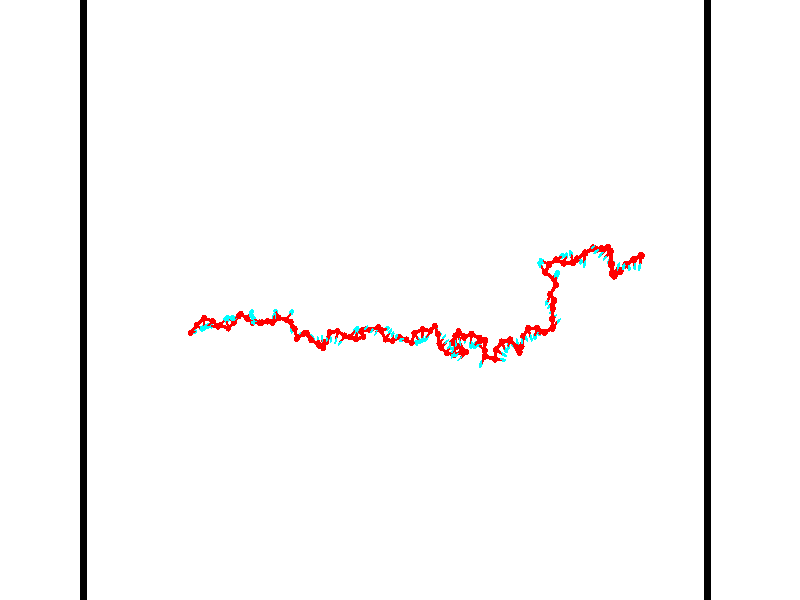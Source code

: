 // switches for output
#declare DRAW_BASES = 1; // possible values are 0, 1; only relevant for DNA ribbons
#declare DRAW_BASES_TYPE = 3; // possible values are 1, 2, 3; only relevant for DNA ribbons
#declare DRAW_FOG = 0; // set to 1 to enable fog

#include "colors.inc"

#include "transforms.inc"
background { rgb <1, 1, 1>}

#default {
   normal{
       ripples 0.25
       frequency 0.20
       turbulence 0.2
       lambda 5
   }
	finish {
		phong 0.1
		phong_size 40.
	}
}

// original window dimensions: 1024x640


// camera settings

camera {
	sky <-0, 1, 0>
	up <-0, 1, 0>
	right 1.6 * <0.99995, 0, 0.00999983>
	location <54.4867, 55, 106.329>
	look_at <55, 55, 55.0001>
	direction <0.513302, 0, -51.3289>
	angle 67.0682
}


# declare cpy_camera_pos = <54.4867, 55, 106.329>;
# if (DRAW_FOG = 1)
fog {
	fog_type 2
	up vnormalize(cpy_camera_pos)
	color rgbt<1,1,1,0.3>
	distance 1e-5
	fog_alt 3e-3
	fog_offset 88
}
# end


// LIGHTS

# declare lum = 6;
global_settings {
	ambient_light rgb lum * <0.05, 0.05, 0.05>
	max_trace_level 15
}# declare cpy_direct_light_amount = 0.25;
light_source
{	1000 * <-0.98995, -1, 1.00995>,
	rgb lum * cpy_direct_light_amount
	parallel
}

light_source
{	1000 * <0.98995, 1, -1.00995>,
	rgb lum * cpy_direct_light_amount
	parallel
}

// strand 0

// nucleotide -1

// particle -1
sphere {
	<35.748528, 52.475712, 50.539764> 0.250000
	pigment { color rgbt <1,0,0,0> }
	no_shadow
}
cylinder {
	<35.859711, 52.511551, 50.157204>,  <35.926422, 52.533054, 49.927666>, 0.100000
	pigment { color rgbt <1,0,0,0> }
	no_shadow
}
cylinder {
	<35.859711, 52.511551, 50.157204>,  <35.748528, 52.475712, 50.539764>, 0.100000
	pigment { color rgbt <1,0,0,0> }
	no_shadow
}

// particle -1
sphere {
	<35.859711, 52.511551, 50.157204> 0.100000
	pigment { color rgbt <1,0,0,0> }
	no_shadow
}
sphere {
	0, 1
	scale<0.080000,0.200000,0.300000>
	matrix <-0.953412, -0.095783, -0.286061,
		-0.117238, 0.991362, 0.058800,
		0.277958, 0.089598, -0.956406,
		35.943096, 52.538429, 49.870281>
	pigment { color rgbt <0,1,1,0> }
	no_shadow
}
cylinder {
	<36.272736, 53.055252, 50.428623>,  <35.748528, 52.475712, 50.539764>, 0.130000
	pigment { color rgbt <1,0,0,0> }
	no_shadow
}

// nucleotide -1

// particle -1
sphere {
	<36.272736, 53.055252, 50.428623> 0.250000
	pigment { color rgbt <1,0,0,0> }
	no_shadow
}
cylinder {
	<36.587128, 52.893723, 50.615883>,  <36.775761, 52.796806, 50.728241>, 0.100000
	pigment { color rgbt <1,0,0,0> }
	no_shadow
}
cylinder {
	<36.587128, 52.893723, 50.615883>,  <36.272736, 53.055252, 50.428623>, 0.100000
	pigment { color rgbt <1,0,0,0> }
	no_shadow
}

// particle -1
sphere {
	<36.587128, 52.893723, 50.615883> 0.100000
	pigment { color rgbt <1,0,0,0> }
	no_shadow
}
sphere {
	0, 1
	scale<0.080000,0.200000,0.300000>
	matrix <0.533137, 0.059276, -0.843950,
		0.313055, 0.912915, 0.261882,
		0.785978, -0.403822, 0.468152,
		36.822922, 52.772575, 50.756329>
	pigment { color rgbt <0,1,1,0> }
	no_shadow
}
cylinder {
	<36.957539, 53.608784, 50.432240>,  <36.272736, 53.055252, 50.428623>, 0.130000
	pigment { color rgbt <1,0,0,0> }
	no_shadow
}

// nucleotide -1

// particle -1
sphere {
	<36.957539, 53.608784, 50.432240> 0.250000
	pigment { color rgbt <1,0,0,0> }
	no_shadow
}
cylinder {
	<36.947418, 53.211208, 50.389462>,  <36.941345, 52.972664, 50.363796>, 0.100000
	pigment { color rgbt <1,0,0,0> }
	no_shadow
}
cylinder {
	<36.947418, 53.211208, 50.389462>,  <36.957539, 53.608784, 50.432240>, 0.100000
	pigment { color rgbt <1,0,0,0> }
	no_shadow
}

// particle -1
sphere {
	<36.947418, 53.211208, 50.389462> 0.100000
	pigment { color rgbt <1,0,0,0> }
	no_shadow
}
sphere {
	0, 1
	scale<0.080000,0.200000,0.300000>
	matrix <0.284849, 0.095375, -0.953816,
		0.958239, -0.054595, 0.280710,
		-0.025301, -0.993943, -0.106944,
		36.939827, 52.913025, 50.357380>
	pigment { color rgbt <0,1,1,0> }
	no_shadow
}
cylinder {
	<37.705730, 53.357349, 50.240021>,  <36.957539, 53.608784, 50.432240>, 0.130000
	pigment { color rgbt <1,0,0,0> }
	no_shadow
}

// nucleotide -1

// particle -1
sphere {
	<37.705730, 53.357349, 50.240021> 0.250000
	pigment { color rgbt <1,0,0,0> }
	no_shadow
}
cylinder {
	<37.400158, 53.142044, 50.097656>,  <37.216812, 53.012859, 50.012238>, 0.100000
	pigment { color rgbt <1,0,0,0> }
	no_shadow
}
cylinder {
	<37.400158, 53.142044, 50.097656>,  <37.705730, 53.357349, 50.240021>, 0.100000
	pigment { color rgbt <1,0,0,0> }
	no_shadow
}

// particle -1
sphere {
	<37.400158, 53.142044, 50.097656> 0.100000
	pigment { color rgbt <1,0,0,0> }
	no_shadow
}
sphere {
	0, 1
	scale<0.080000,0.200000,0.300000>
	matrix <0.332053, 0.145021, -0.932046,
		0.553302, -0.830205, 0.067945,
		-0.763936, -0.538264, -0.355913,
		37.170979, 52.980564, 49.990883>
	pigment { color rgbt <0,1,1,0> }
	no_shadow
}
cylinder {
	<38.065304, 52.928528, 49.807163>,  <37.705730, 53.357349, 50.240021>, 0.130000
	pigment { color rgbt <1,0,0,0> }
	no_shadow
}

// nucleotide -1

// particle -1
sphere {
	<38.065304, 52.928528, 49.807163> 0.250000
	pigment { color rgbt <1,0,0,0> }
	no_shadow
}
cylinder {
	<37.673851, 52.951347, 49.728149>,  <37.438980, 52.965038, 49.680740>, 0.100000
	pigment { color rgbt <1,0,0,0> }
	no_shadow
}
cylinder {
	<37.673851, 52.951347, 49.728149>,  <38.065304, 52.928528, 49.807163>, 0.100000
	pigment { color rgbt <1,0,0,0> }
	no_shadow
}

// particle -1
sphere {
	<37.673851, 52.951347, 49.728149> 0.100000
	pigment { color rgbt <1,0,0,0> }
	no_shadow
}
sphere {
	0, 1
	scale<0.080000,0.200000,0.300000>
	matrix <0.204815, 0.186038, -0.960958,
		-0.018069, -0.980885, -0.193747,
		-0.978634, 0.057046, -0.197539,
		37.380260, 52.968460, 49.668888>
	pigment { color rgbt <0,1,1,0> }
	no_shadow
}
cylinder {
	<38.464287, 53.072502, 50.459412>,  <38.065304, 52.928528, 49.807163>, 0.130000
	pigment { color rgbt <1,0,0,0> }
	no_shadow
}

// nucleotide -1

// particle -1
sphere {
	<38.464287, 53.072502, 50.459412> 0.250000
	pigment { color rgbt <1,0,0,0> }
	no_shadow
}
cylinder {
	<38.729694, 53.357822, 50.369133>,  <38.888939, 53.529015, 50.314964>, 0.100000
	pigment { color rgbt <1,0,0,0> }
	no_shadow
}
cylinder {
	<38.729694, 53.357822, 50.369133>,  <38.464287, 53.072502, 50.459412>, 0.100000
	pigment { color rgbt <1,0,0,0> }
	no_shadow
}

// particle -1
sphere {
	<38.729694, 53.357822, 50.369133> 0.100000
	pigment { color rgbt <1,0,0,0> }
	no_shadow
}
sphere {
	0, 1
	scale<0.080000,0.200000,0.300000>
	matrix <0.451624, -0.141365, 0.880938,
		0.596470, -0.686451, -0.415943,
		0.663521, 0.713303, -0.225698,
		38.928749, 53.571812, 50.301422>
	pigment { color rgbt <0,1,1,0> }
	no_shadow
}
cylinder {
	<39.187626, 52.820229, 50.435986>,  <38.464287, 53.072502, 50.459412>, 0.130000
	pigment { color rgbt <1,0,0,0> }
	no_shadow
}

// nucleotide -1

// particle -1
sphere {
	<39.187626, 52.820229, 50.435986> 0.250000
	pigment { color rgbt <1,0,0,0> }
	no_shadow
}
cylinder {
	<39.126671, 53.198814, 50.549820>,  <39.090096, 53.425964, 50.618118>, 0.100000
	pigment { color rgbt <1,0,0,0> }
	no_shadow
}
cylinder {
	<39.126671, 53.198814, 50.549820>,  <39.187626, 52.820229, 50.435986>, 0.100000
	pigment { color rgbt <1,0,0,0> }
	no_shadow
}

// particle -1
sphere {
	<39.126671, 53.198814, 50.549820> 0.100000
	pigment { color rgbt <1,0,0,0> }
	no_shadow
}
sphere {
	0, 1
	scale<0.080000,0.200000,0.300000>
	matrix <0.458203, -0.187473, 0.868852,
		0.875687, 0.262803, -0.405102,
		-0.152391, 0.946461, 0.284584,
		39.080952, 53.482754, 50.635197>
	pigment { color rgbt <0,1,1,0> }
	no_shadow
}
cylinder {
	<39.711346, 53.255043, 50.438667>,  <39.187626, 52.820229, 50.435986>, 0.130000
	pigment { color rgbt <1,0,0,0> }
	no_shadow
}

// nucleotide -1

// particle -1
sphere {
	<39.711346, 53.255043, 50.438667> 0.250000
	pigment { color rgbt <1,0,0,0> }
	no_shadow
}
cylinder {
	<39.494816, 53.464828, 50.701546>,  <39.364899, 53.590698, 50.859272>, 0.100000
	pigment { color rgbt <1,0,0,0> }
	no_shadow
}
cylinder {
	<39.494816, 53.464828, 50.701546>,  <39.711346, 53.255043, 50.438667>, 0.100000
	pigment { color rgbt <1,0,0,0> }
	no_shadow
}

// particle -1
sphere {
	<39.494816, 53.464828, 50.701546> 0.100000
	pigment { color rgbt <1,0,0,0> }
	no_shadow
}
sphere {
	0, 1
	scale<0.080000,0.200000,0.300000>
	matrix <0.768061, -0.009608, 0.640305,
		0.342129, 0.851380, -0.397617,
		-0.541323, 0.524461, 0.657199,
		39.332420, 53.622166, 50.898705>
	pigment { color rgbt <0,1,1,0> }
	no_shadow
}
cylinder {
	<40.183064, 53.757786, 50.627350>,  <39.711346, 53.255043, 50.438667>, 0.130000
	pigment { color rgbt <1,0,0,0> }
	no_shadow
}

// nucleotide -1

// particle -1
sphere {
	<40.183064, 53.757786, 50.627350> 0.250000
	pigment { color rgbt <1,0,0,0> }
	no_shadow
}
cylinder {
	<39.922382, 53.702412, 50.925644>,  <39.765972, 53.669189, 51.104618>, 0.100000
	pigment { color rgbt <1,0,0,0> }
	no_shadow
}
cylinder {
	<39.922382, 53.702412, 50.925644>,  <40.183064, 53.757786, 50.627350>, 0.100000
	pigment { color rgbt <1,0,0,0> }
	no_shadow
}

// particle -1
sphere {
	<39.922382, 53.702412, 50.925644> 0.100000
	pigment { color rgbt <1,0,0,0> }
	no_shadow
}
sphere {
	0, 1
	scale<0.080000,0.200000,0.300000>
	matrix <0.754346, -0.015864, 0.656286,
		-0.079021, 0.990245, 0.114765,
		-0.651704, -0.138433, 0.745733,
		39.726871, 53.660881, 51.149364>
	pigment { color rgbt <0,1,1,0> }
	no_shadow
}
cylinder {
	<40.542049, 53.928493, 51.221237>,  <40.183064, 53.757786, 50.627350>, 0.130000
	pigment { color rgbt <1,0,0,0> }
	no_shadow
}

// nucleotide -1

// particle -1
sphere {
	<40.542049, 53.928493, 51.221237> 0.250000
	pigment { color rgbt <1,0,0,0> }
	no_shadow
}
cylinder {
	<40.228497, 53.746918, 51.390694>,  <40.040363, 53.637974, 51.492367>, 0.100000
	pigment { color rgbt <1,0,0,0> }
	no_shadow
}
cylinder {
	<40.228497, 53.746918, 51.390694>,  <40.542049, 53.928493, 51.221237>, 0.100000
	pigment { color rgbt <1,0,0,0> }
	no_shadow
}

// particle -1
sphere {
	<40.228497, 53.746918, 51.390694> 0.100000
	pigment { color rgbt <1,0,0,0> }
	no_shadow
}
sphere {
	0, 1
	scale<0.080000,0.200000,0.300000>
	matrix <0.597280, -0.364845, 0.714244,
		-0.169658, 0.812915, 0.557123,
		-0.783883, -0.453936, 0.423639,
		39.993332, 53.610737, 51.517784>
	pigment { color rgbt <0,1,1,0> }
	no_shadow
}
cylinder {
	<41.076206, 53.603230, 51.176655>,  <40.542049, 53.928493, 51.221237>, 0.130000
	pigment { color rgbt <1,0,0,0> }
	no_shadow
}

// nucleotide -1

// particle -1
sphere {
	<41.076206, 53.603230, 51.176655> 0.250000
	pigment { color rgbt <1,0,0,0> }
	no_shadow
}
cylinder {
	<41.338943, 53.874935, 51.307594>,  <41.496586, 54.037960, 51.386158>, 0.100000
	pigment { color rgbt <1,0,0,0> }
	no_shadow
}
cylinder {
	<41.338943, 53.874935, 51.307594>,  <41.076206, 53.603230, 51.176655>, 0.100000
	pigment { color rgbt <1,0,0,0> }
	no_shadow
}

// particle -1
sphere {
	<41.338943, 53.874935, 51.307594> 0.100000
	pigment { color rgbt <1,0,0,0> }
	no_shadow
}
sphere {
	0, 1
	scale<0.080000,0.200000,0.300000>
	matrix <0.273460, -0.619169, 0.736104,
		0.702694, -0.393988, -0.592448,
		0.656842, 0.679267, 0.327346,
		41.535995, 54.078716, 51.405800>
	pigment { color rgbt <0,1,1,0> }
	no_shadow
}
cylinder {
	<41.607502, 53.290588, 51.266182>,  <41.076206, 53.603230, 51.176655>, 0.130000
	pigment { color rgbt <1,0,0,0> }
	no_shadow
}

// nucleotide -1

// particle -1
sphere {
	<41.607502, 53.290588, 51.266182> 0.250000
	pigment { color rgbt <1,0,0,0> }
	no_shadow
}
cylinder {
	<41.621014, 53.599739, 51.519646>,  <41.629120, 53.785229, 51.671722>, 0.100000
	pigment { color rgbt <1,0,0,0> }
	no_shadow
}
cylinder {
	<41.621014, 53.599739, 51.519646>,  <41.607502, 53.290588, 51.266182>, 0.100000
	pigment { color rgbt <1,0,0,0> }
	no_shadow
}

// particle -1
sphere {
	<41.621014, 53.599739, 51.519646> 0.100000
	pigment { color rgbt <1,0,0,0> }
	no_shadow
}
sphere {
	0, 1
	scale<0.080000,0.200000,0.300000>
	matrix <0.448784, -0.578237, 0.681348,
		0.893002, 0.261359, -0.366387,
		0.033782, 0.772873, 0.633661,
		41.631149, 53.831600, 51.709743>
	pigment { color rgbt <0,1,1,0> }
	no_shadow
}
cylinder {
	<42.295547, 53.286816, 51.535526>,  <41.607502, 53.290588, 51.266182>, 0.130000
	pigment { color rgbt <1,0,0,0> }
	no_shadow
}

// nucleotide -1

// particle -1
sphere {
	<42.295547, 53.286816, 51.535526> 0.250000
	pigment { color rgbt <1,0,0,0> }
	no_shadow
}
cylinder {
	<42.059807, 53.480156, 51.794456>,  <41.918362, 53.596161, 51.949814>, 0.100000
	pigment { color rgbt <1,0,0,0> }
	no_shadow
}
cylinder {
	<42.059807, 53.480156, 51.794456>,  <42.295547, 53.286816, 51.535526>, 0.100000
	pigment { color rgbt <1,0,0,0> }
	no_shadow
}

// particle -1
sphere {
	<42.059807, 53.480156, 51.794456> 0.100000
	pigment { color rgbt <1,0,0,0> }
	no_shadow
}
sphere {
	0, 1
	scale<0.080000,0.200000,0.300000>
	matrix <0.353181, -0.566497, 0.744543,
		0.726586, 0.667423, 0.163156,
		-0.589352, 0.483351, 0.647330,
		41.882999, 53.625160, 51.988655>
	pigment { color rgbt <0,1,1,0> }
	no_shadow
}
cylinder {
	<42.686649, 53.326347, 52.211540>,  <42.295547, 53.286816, 51.535526>, 0.130000
	pigment { color rgbt <1,0,0,0> }
	no_shadow
}

// nucleotide -1

// particle -1
sphere {
	<42.686649, 53.326347, 52.211540> 0.250000
	pigment { color rgbt <1,0,0,0> }
	no_shadow
}
cylinder {
	<42.292210, 53.325264, 52.277992>,  <42.055546, 53.324615, 52.317863>, 0.100000
	pigment { color rgbt <1,0,0,0> }
	no_shadow
}
cylinder {
	<42.292210, 53.325264, 52.277992>,  <42.686649, 53.326347, 52.211540>, 0.100000
	pigment { color rgbt <1,0,0,0> }
	no_shadow
}

// particle -1
sphere {
	<42.292210, 53.325264, 52.277992> 0.100000
	pigment { color rgbt <1,0,0,0> }
	no_shadow
}
sphere {
	0, 1
	scale<0.080000,0.200000,0.300000>
	matrix <0.123062, -0.683686, 0.719325,
		0.111636, 0.729771, 0.674516,
		-0.986100, -0.002704, 0.166131,
		41.996380, 53.324451, 52.327831>
	pigment { color rgbt <0,1,1,0> }
	no_shadow
}
cylinder {
	<43.028667, 53.398457, 51.540554>,  <42.686649, 53.326347, 52.211540>, 0.130000
	pigment { color rgbt <1,0,0,0> }
	no_shadow
}

// nucleotide -1

// particle -1
sphere {
	<43.028667, 53.398457, 51.540554> 0.250000
	pigment { color rgbt <1,0,0,0> }
	no_shadow
}
cylinder {
	<43.400677, 53.478058, 51.416969>,  <43.623882, 53.525818, 51.342819>, 0.100000
	pigment { color rgbt <1,0,0,0> }
	no_shadow
}
cylinder {
	<43.400677, 53.478058, 51.416969>,  <43.028667, 53.398457, 51.540554>, 0.100000
	pigment { color rgbt <1,0,0,0> }
	no_shadow
}

// particle -1
sphere {
	<43.400677, 53.478058, 51.416969> 0.100000
	pigment { color rgbt <1,0,0,0> }
	no_shadow
}
sphere {
	0, 1
	scale<0.080000,0.200000,0.300000>
	matrix <0.068676, 0.731787, 0.678064,
		0.361030, -0.651833, 0.666911,
		0.930022, 0.199001, -0.308962,
		43.679684, 53.537758, 51.324280>
	pigment { color rgbt <0,1,1,0> }
	no_shadow
}
cylinder {
	<43.603500, 53.301193, 52.066067>,  <43.028667, 53.398457, 51.540554>, 0.130000
	pigment { color rgbt <1,0,0,0> }
	no_shadow
}

// nucleotide -1

// particle -1
sphere {
	<43.603500, 53.301193, 52.066067> 0.250000
	pigment { color rgbt <1,0,0,0> }
	no_shadow
}
cylinder {
	<43.645874, 53.596134, 51.799206>,  <43.671299, 53.773098, 51.639088>, 0.100000
	pigment { color rgbt <1,0,0,0> }
	no_shadow
}
cylinder {
	<43.645874, 53.596134, 51.799206>,  <43.603500, 53.301193, 52.066067>, 0.100000
	pigment { color rgbt <1,0,0,0> }
	no_shadow
}

// particle -1
sphere {
	<43.645874, 53.596134, 51.799206> 0.100000
	pigment { color rgbt <1,0,0,0> }
	no_shadow
}
sphere {
	0, 1
	scale<0.080000,0.200000,0.300000>
	matrix <0.102110, 0.659315, 0.744901,
		0.989117, -0.147033, -0.005447,
		0.105934, 0.737350, -0.667153,
		43.677654, 53.817341, 51.599060>
	pigment { color rgbt <0,1,1,0> }
	no_shadow
}
cylinder {
	<44.197334, 53.657024, 52.243790>,  <43.603500, 53.301193, 52.066067>, 0.130000
	pigment { color rgbt <1,0,0,0> }
	no_shadow
}

// nucleotide -1

// particle -1
sphere {
	<44.197334, 53.657024, 52.243790> 0.250000
	pigment { color rgbt <1,0,0,0> }
	no_shadow
}
cylinder {
	<43.995213, 53.928761, 52.030937>,  <43.873940, 54.091801, 51.903225>, 0.100000
	pigment { color rgbt <1,0,0,0> }
	no_shadow
}
cylinder {
	<43.995213, 53.928761, 52.030937>,  <44.197334, 53.657024, 52.243790>, 0.100000
	pigment { color rgbt <1,0,0,0> }
	no_shadow
}

// particle -1
sphere {
	<43.995213, 53.928761, 52.030937> 0.100000
	pigment { color rgbt <1,0,0,0> }
	no_shadow
}
sphere {
	0, 1
	scale<0.080000,0.200000,0.300000>
	matrix <-0.056485, 0.589288, 0.805946,
		0.861090, 0.437306, -0.259398,
		-0.505305, 0.679340, -0.532131,
		43.843620, 54.132561, 51.871296>
	pigment { color rgbt <0,1,1,0> }
	no_shadow
}
cylinder {
	<44.908619, 53.521492, 52.486591>,  <44.197334, 53.657024, 52.243790>, 0.130000
	pigment { color rgbt <1,0,0,0> }
	no_shadow
}

// nucleotide -1

// particle -1
sphere {
	<44.908619, 53.521492, 52.486591> 0.250000
	pigment { color rgbt <1,0,0,0> }
	no_shadow
}
cylinder {
	<45.158134, 53.832611, 52.517345>,  <45.307842, 54.019283, 52.535797>, 0.100000
	pigment { color rgbt <1,0,0,0> }
	no_shadow
}
cylinder {
	<45.158134, 53.832611, 52.517345>,  <44.908619, 53.521492, 52.486591>, 0.100000
	pigment { color rgbt <1,0,0,0> }
	no_shadow
}

// particle -1
sphere {
	<45.158134, 53.832611, 52.517345> 0.100000
	pigment { color rgbt <1,0,0,0> }
	no_shadow
}
sphere {
	0, 1
	scale<0.080000,0.200000,0.300000>
	matrix <0.413193, -0.411668, 0.812281,
		0.663444, -0.474925, -0.578176,
		0.623790, 0.777802, 0.076883,
		45.345272, 54.065952, 52.540409>
	pigment { color rgbt <0,1,1,0> }
	no_shadow
}
cylinder {
	<45.187672, 53.331551, 51.778427>,  <44.908619, 53.521492, 52.486591>, 0.130000
	pigment { color rgbt <1,0,0,0> }
	no_shadow
}

// nucleotide -1

// particle -1
sphere {
	<45.187672, 53.331551, 51.778427> 0.250000
	pigment { color rgbt <1,0,0,0> }
	no_shadow
}
cylinder {
	<45.195362, 52.988831, 51.572311>,  <45.199978, 52.783199, 51.448643>, 0.100000
	pigment { color rgbt <1,0,0,0> }
	no_shadow
}
cylinder {
	<45.195362, 52.988831, 51.572311>,  <45.187672, 53.331551, 51.778427>, 0.100000
	pigment { color rgbt <1,0,0,0> }
	no_shadow
}

// particle -1
sphere {
	<45.195362, 52.988831, 51.572311> 0.100000
	pigment { color rgbt <1,0,0,0> }
	no_shadow
}
sphere {
	0, 1
	scale<0.080000,0.200000,0.300000>
	matrix <0.904883, -0.204282, 0.373438,
		-0.425226, -0.473455, 0.771378,
		0.019228, -0.856802, -0.515287,
		45.201130, 52.731789, 51.417725>
	pigment { color rgbt <0,1,1,0> }
	no_shadow
}
cylinder {
	<45.602127, 52.833836, 52.111088>,  <45.187672, 53.331551, 51.778427>, 0.130000
	pigment { color rgbt <1,0,0,0> }
	no_shadow
}

// nucleotide -1

// particle -1
sphere {
	<45.602127, 52.833836, 52.111088> 0.250000
	pigment { color rgbt <1,0,0,0> }
	no_shadow
}
cylinder {
	<45.598644, 52.669891, 51.746246>,  <45.596554, 52.571526, 51.527340>, 0.100000
	pigment { color rgbt <1,0,0,0> }
	no_shadow
}
cylinder {
	<45.598644, 52.669891, 51.746246>,  <45.602127, 52.833836, 52.111088>, 0.100000
	pigment { color rgbt <1,0,0,0> }
	no_shadow
}

// particle -1
sphere {
	<45.598644, 52.669891, 51.746246> 0.100000
	pigment { color rgbt <1,0,0,0> }
	no_shadow
}
sphere {
	0, 1
	scale<0.080000,0.200000,0.300000>
	matrix <0.880734, -0.435087, 0.187101,
		-0.473531, -0.801696, 0.364763,
		-0.008706, -0.409858, -0.912108,
		45.596031, 52.546936, 51.472614>
	pigment { color rgbt <0,1,1,0> }
	no_shadow
}
cylinder {
	<45.788822, 52.115292, 52.200443>,  <45.602127, 52.833836, 52.111088>, 0.130000
	pigment { color rgbt <1,0,0,0> }
	no_shadow
}

// nucleotide -1

// particle -1
sphere {
	<45.788822, 52.115292, 52.200443> 0.250000
	pigment { color rgbt <1,0,0,0> }
	no_shadow
}
cylinder {
	<45.857162, 52.256557, 51.832512>,  <45.898167, 52.341316, 51.611752>, 0.100000
	pigment { color rgbt <1,0,0,0> }
	no_shadow
}
cylinder {
	<45.857162, 52.256557, 51.832512>,  <45.788822, 52.115292, 52.200443>, 0.100000
	pigment { color rgbt <1,0,0,0> }
	no_shadow
}

// particle -1
sphere {
	<45.857162, 52.256557, 51.832512> 0.100000
	pigment { color rgbt <1,0,0,0> }
	no_shadow
}
sphere {
	0, 1
	scale<0.080000,0.200000,0.300000>
	matrix <0.854454, -0.517972, -0.040172,
		-0.490632, -0.779087, -0.390260,
		0.170846, 0.353169, -0.919828,
		45.908417, 52.362507, 51.556564>
	pigment { color rgbt <0,1,1,0> }
	no_shadow
}
cylinder {
	<46.434299, 52.497227, 52.217197>,  <45.788822, 52.115292, 52.200443>, 0.130000
	pigment { color rgbt <1,0,0,0> }
	no_shadow
}

// nucleotide -1

// particle -1
sphere {
	<46.434299, 52.497227, 52.217197> 0.250000
	pigment { color rgbt <1,0,0,0> }
	no_shadow
}
cylinder {
	<46.736771, 52.358616, 51.995163>,  <46.918251, 52.275448, 51.861942>, 0.100000
	pigment { color rgbt <1,0,0,0> }
	no_shadow
}
cylinder {
	<46.736771, 52.358616, 51.995163>,  <46.434299, 52.497227, 52.217197>, 0.100000
	pigment { color rgbt <1,0,0,0> }
	no_shadow
}

// particle -1
sphere {
	<46.736771, 52.358616, 51.995163> 0.100000
	pigment { color rgbt <1,0,0,0> }
	no_shadow
}
sphere {
	0, 1
	scale<0.080000,0.200000,0.300000>
	matrix <0.642451, 0.231985, 0.730370,
		-0.124325, -0.908900, 0.398050,
		0.756175, -0.346531, -0.555082,
		46.963623, 52.254658, 51.828640>
	pigment { color rgbt <0,1,1,0> }
	no_shadow
}
cylinder {
	<46.806568, 52.559566, 52.950718>,  <46.434299, 52.497227, 52.217197>, 0.130000
	pigment { color rgbt <1,0,0,0> }
	no_shadow
}

// nucleotide -1

// particle -1
sphere {
	<46.806568, 52.559566, 52.950718> 0.250000
	pigment { color rgbt <1,0,0,0> }
	no_shadow
}
cylinder {
	<46.905964, 52.261196, 52.703545>,  <46.965599, 52.082172, 52.555241>, 0.100000
	pigment { color rgbt <1,0,0,0> }
	no_shadow
}
cylinder {
	<46.905964, 52.261196, 52.703545>,  <46.806568, 52.559566, 52.950718>, 0.100000
	pigment { color rgbt <1,0,0,0> }
	no_shadow
}

// particle -1
sphere {
	<46.905964, 52.261196, 52.703545> 0.100000
	pigment { color rgbt <1,0,0,0> }
	no_shadow
}
sphere {
	0, 1
	scale<0.080000,0.200000,0.300000>
	matrix <0.968547, 0.199963, 0.148095,
		0.013097, -0.635300, 0.772154,
		0.248487, -0.745928, -0.617937,
		46.980511, 52.037418, 52.518162>
	pigment { color rgbt <0,1,1,0> }
	no_shadow
}
cylinder {
	<47.235577, 52.098763, 53.385143>,  <46.806568, 52.559566, 52.950718>, 0.130000
	pigment { color rgbt <1,0,0,0> }
	no_shadow
}

// nucleotide -1

// particle -1
sphere {
	<47.235577, 52.098763, 53.385143> 0.250000
	pigment { color rgbt <1,0,0,0> }
	no_shadow
}
cylinder {
	<47.298111, 52.112347, 52.990295>,  <47.335632, 52.120499, 52.753387>, 0.100000
	pigment { color rgbt <1,0,0,0> }
	no_shadow
}
cylinder {
	<47.298111, 52.112347, 52.990295>,  <47.235577, 52.098763, 53.385143>, 0.100000
	pigment { color rgbt <1,0,0,0> }
	no_shadow
}

// particle -1
sphere {
	<47.298111, 52.112347, 52.990295> 0.100000
	pigment { color rgbt <1,0,0,0> }
	no_shadow
}
sphere {
	0, 1
	scale<0.080000,0.200000,0.300000>
	matrix <0.962422, 0.219435, 0.159975,
		0.222041, -0.975036, 0.001622,
		0.156337, 0.033960, -0.987120,
		47.345013, 52.122536, 52.694160>
	pigment { color rgbt <0,1,1,0> }
	no_shadow
}
cylinder {
	<47.923836, 51.704109, 53.411499>,  <47.235577, 52.098763, 53.385143>, 0.130000
	pigment { color rgbt <1,0,0,0> }
	no_shadow
}

// nucleotide -1

// particle -1
sphere {
	<47.923836, 51.704109, 53.411499> 0.250000
	pigment { color rgbt <1,0,0,0> }
	no_shadow
}
cylinder {
	<47.844234, 51.945694, 53.102791>,  <47.796474, 52.090645, 52.917568>, 0.100000
	pigment { color rgbt <1,0,0,0> }
	no_shadow
}
cylinder {
	<47.844234, 51.945694, 53.102791>,  <47.923836, 51.704109, 53.411499>, 0.100000
	pigment { color rgbt <1,0,0,0> }
	no_shadow
}

// particle -1
sphere {
	<47.844234, 51.945694, 53.102791> 0.100000
	pigment { color rgbt <1,0,0,0> }
	no_shadow
}
sphere {
	0, 1
	scale<0.080000,0.200000,0.300000>
	matrix <0.957880, 0.286248, -0.022987,
		0.207034, -0.743836, -0.635488,
		-0.199005, 0.603962, -0.771769,
		47.784534, 52.126884, 52.871262>
	pigment { color rgbt <0,1,1,0> }
	no_shadow
}
cylinder {
	<48.224918, 51.461578, 52.853382>,  <47.923836, 51.704109, 53.411499>, 0.130000
	pigment { color rgbt <1,0,0,0> }
	no_shadow
}

// nucleotide -1

// particle -1
sphere {
	<48.224918, 51.461578, 52.853382> 0.250000
	pigment { color rgbt <1,0,0,0> }
	no_shadow
}
cylinder {
	<48.184357, 51.856400, 52.903099>,  <48.160019, 52.093292, 52.932930>, 0.100000
	pigment { color rgbt <1,0,0,0> }
	no_shadow
}
cylinder {
	<48.184357, 51.856400, 52.903099>,  <48.224918, 51.461578, 52.853382>, 0.100000
	pigment { color rgbt <1,0,0,0> }
	no_shadow
}

// particle -1
sphere {
	<48.184357, 51.856400, 52.903099> 0.100000
	pigment { color rgbt <1,0,0,0> }
	no_shadow
}
sphere {
	0, 1
	scale<0.080000,0.200000,0.300000>
	matrix <0.993493, 0.093955, 0.064380,
		0.051869, 0.130007, -0.990155,
		-0.101400, 0.987051, 0.124288,
		48.153938, 52.152515, 52.940384>
	pigment { color rgbt <0,1,1,0> }
	no_shadow
}
cylinder {
	<48.422962, 51.877831, 52.288845>,  <48.224918, 51.461578, 52.853382>, 0.130000
	pigment { color rgbt <1,0,0,0> }
	no_shadow
}

// nucleotide -1

// particle -1
sphere {
	<48.422962, 51.877831, 52.288845> 0.250000
	pigment { color rgbt <1,0,0,0> }
	no_shadow
}
cylinder {
	<48.495747, 51.998665, 52.663147>,  <48.539417, 52.071163, 52.887730>, 0.100000
	pigment { color rgbt <1,0,0,0> }
	no_shadow
}
cylinder {
	<48.495747, 51.998665, 52.663147>,  <48.422962, 51.877831, 52.288845>, 0.100000
	pigment { color rgbt <1,0,0,0> }
	no_shadow
}

// particle -1
sphere {
	<48.495747, 51.998665, 52.663147> 0.100000
	pigment { color rgbt <1,0,0,0> }
	no_shadow
}
sphere {
	0, 1
	scale<0.080000,0.200000,0.300000>
	matrix <0.981922, -0.005328, -0.189213,
		-0.052172, 0.953267, -0.297590,
		0.181957, 0.302081, 0.935756,
		48.550335, 52.089291, 52.943874>
	pigment { color rgbt <0,1,1,0> }
	no_shadow
}
cylinder {
	<48.730797, 52.598988, 52.328060>,  <48.422962, 51.877831, 52.288845>, 0.130000
	pigment { color rgbt <1,0,0,0> }
	no_shadow
}

// nucleotide -1

// particle -1
sphere {
	<48.730797, 52.598988, 52.328060> 0.250000
	pigment { color rgbt <1,0,0,0> }
	no_shadow
}
cylinder {
	<48.816189, 52.304409, 52.584831>,  <48.867424, 52.127663, 52.738895>, 0.100000
	pigment { color rgbt <1,0,0,0> }
	no_shadow
}
cylinder {
	<48.816189, 52.304409, 52.584831>,  <48.730797, 52.598988, 52.328060>, 0.100000
	pigment { color rgbt <1,0,0,0> }
	no_shadow
}

// particle -1
sphere {
	<48.816189, 52.304409, 52.584831> 0.100000
	pigment { color rgbt <1,0,0,0> }
	no_shadow
}
sphere {
	0, 1
	scale<0.080000,0.200000,0.300000>
	matrix <0.897535, -0.111652, -0.426574,
		0.385821, 0.667219, 0.637151,
		0.213479, -0.736446, 0.641930,
		48.880234, 52.083477, 52.777409>
	pigment { color rgbt <0,1,1,0> }
	no_shadow
}
cylinder {
	<49.472778, 52.662796, 52.436802>,  <48.730797, 52.598988, 52.328060>, 0.130000
	pigment { color rgbt <1,0,0,0> }
	no_shadow
}

// nucleotide -1

// particle -1
sphere {
	<49.472778, 52.662796, 52.436802> 0.250000
	pigment { color rgbt <1,0,0,0> }
	no_shadow
}
cylinder {
	<49.380665, 52.283951, 52.526192>,  <49.325397, 52.056644, 52.579826>, 0.100000
	pigment { color rgbt <1,0,0,0> }
	no_shadow
}
cylinder {
	<49.380665, 52.283951, 52.526192>,  <49.472778, 52.662796, 52.436802>, 0.100000
	pigment { color rgbt <1,0,0,0> }
	no_shadow
}

// particle -1
sphere {
	<49.380665, 52.283951, 52.526192> 0.100000
	pigment { color rgbt <1,0,0,0> }
	no_shadow
}
sphere {
	0, 1
	scale<0.080000,0.200000,0.300000>
	matrix <0.897412, -0.295499, -0.327615,
		0.376326, 0.125107, 0.918002,
		-0.230281, -0.947116, 0.223476,
		49.311581, 51.999817, 52.593235>
	pigment { color rgbt <0,1,1,0> }
	no_shadow
}
cylinder {
	<50.111420, 52.342068, 52.537148>,  <49.472778, 52.662796, 52.436802>, 0.130000
	pigment { color rgbt <1,0,0,0> }
	no_shadow
}

// nucleotide -1

// particle -1
sphere {
	<50.111420, 52.342068, 52.537148> 0.250000
	pigment { color rgbt <1,0,0,0> }
	no_shadow
}
cylinder {
	<49.857105, 52.038723, 52.479645>,  <49.704517, 51.856716, 52.445145>, 0.100000
	pigment { color rgbt <1,0,0,0> }
	no_shadow
}
cylinder {
	<49.857105, 52.038723, 52.479645>,  <50.111420, 52.342068, 52.537148>, 0.100000
	pigment { color rgbt <1,0,0,0> }
	no_shadow
}

// particle -1
sphere {
	<49.857105, 52.038723, 52.479645> 0.100000
	pigment { color rgbt <1,0,0,0> }
	no_shadow
}
sphere {
	0, 1
	scale<0.080000,0.200000,0.300000>
	matrix <0.736505, -0.540326, -0.406950,
		0.230941, -0.364608, 0.902068,
		-0.635788, -0.758359, -0.143752,
		49.666370, 51.811214, 52.436520>
	pigment { color rgbt <0,1,1,0> }
	no_shadow
}
cylinder {
	<50.514122, 52.230476, 51.900288>,  <50.111420, 52.342068, 52.537148>, 0.130000
	pigment { color rgbt <1,0,0,0> }
	no_shadow
}

// nucleotide -1

// particle -1
sphere {
	<50.514122, 52.230476, 51.900288> 0.250000
	pigment { color rgbt <1,0,0,0> }
	no_shadow
}
cylinder {
	<50.801334, 52.499641, 51.829163>,  <50.973663, 52.661140, 51.786488>, 0.100000
	pigment { color rgbt <1,0,0,0> }
	no_shadow
}
cylinder {
	<50.801334, 52.499641, 51.829163>,  <50.514122, 52.230476, 51.900288>, 0.100000
	pigment { color rgbt <1,0,0,0> }
	no_shadow
}

// particle -1
sphere {
	<50.801334, 52.499641, 51.829163> 0.100000
	pigment { color rgbt <1,0,0,0> }
	no_shadow
}
sphere {
	0, 1
	scale<0.080000,0.200000,0.300000>
	matrix <0.145252, 0.104977, 0.983810,
		0.680684, -0.732236, -0.022365,
		0.718033, 0.672912, -0.177815,
		51.016743, 52.701515, 51.775818>
	pigment { color rgbt <0,1,1,0> }
	no_shadow
}
cylinder {
	<51.091736, 52.075497, 52.243359>,  <50.514122, 52.230476, 51.900288>, 0.130000
	pigment { color rgbt <1,0,0,0> }
	no_shadow
}

// nucleotide -1

// particle -1
sphere {
	<51.091736, 52.075497, 52.243359> 0.250000
	pigment { color rgbt <1,0,0,0> }
	no_shadow
}
cylinder {
	<51.144684, 52.470310, 52.207043>,  <51.176453, 52.707199, 52.185253>, 0.100000
	pigment { color rgbt <1,0,0,0> }
	no_shadow
}
cylinder {
	<51.144684, 52.470310, 52.207043>,  <51.091736, 52.075497, 52.243359>, 0.100000
	pigment { color rgbt <1,0,0,0> }
	no_shadow
}

// particle -1
sphere {
	<51.144684, 52.470310, 52.207043> 0.100000
	pigment { color rgbt <1,0,0,0> }
	no_shadow
}
sphere {
	0, 1
	scale<0.080000,0.200000,0.300000>
	matrix <0.081539, 0.080440, 0.993419,
		0.987841, -0.138905, -0.069833,
		0.132374, 0.987034, -0.090788,
		51.184395, 52.766418, 52.179806>
	pigment { color rgbt <0,1,1,0> }
	no_shadow
}
cylinder {
	<51.779175, 52.265156, 52.518021>,  <51.091736, 52.075497, 52.243359>, 0.130000
	pigment { color rgbt <1,0,0,0> }
	no_shadow
}

// nucleotide -1

// particle -1
sphere {
	<51.779175, 52.265156, 52.518021> 0.250000
	pigment { color rgbt <1,0,0,0> }
	no_shadow
}
cylinder {
	<51.492188, 52.541389, 52.554520>,  <51.319996, 52.707130, 52.576420>, 0.100000
	pigment { color rgbt <1,0,0,0> }
	no_shadow
}
cylinder {
	<51.492188, 52.541389, 52.554520>,  <51.779175, 52.265156, 52.518021>, 0.100000
	pigment { color rgbt <1,0,0,0> }
	no_shadow
}

// particle -1
sphere {
	<51.492188, 52.541389, 52.554520> 0.100000
	pigment { color rgbt <1,0,0,0> }
	no_shadow
}
sphere {
	0, 1
	scale<0.080000,0.200000,0.300000>
	matrix <0.070632, -0.058199, 0.995803,
		0.693001, 0.720903, -0.007021,
		-0.717469, 0.690588, 0.091251,
		51.276947, 52.748566, 52.581894>
	pigment { color rgbt <0,1,1,0> }
	no_shadow
}
cylinder {
	<51.678719, 52.766273, 53.065273>,  <51.779175, 52.265156, 52.518021>, 0.130000
	pigment { color rgbt <1,0,0,0> }
	no_shadow
}

// nucleotide -1

// particle -1
sphere {
	<51.678719, 52.766273, 53.065273> 0.250000
	pigment { color rgbt <1,0,0,0> }
	no_shadow
}
cylinder {
	<51.900188, 52.900070, 53.370316>,  <52.033070, 52.980347, 53.553341>, 0.100000
	pigment { color rgbt <1,0,0,0> }
	no_shadow
}
cylinder {
	<51.900188, 52.900070, 53.370316>,  <51.678719, 52.766273, 53.065273>, 0.100000
	pigment { color rgbt <1,0,0,0> }
	no_shadow
}

// particle -1
sphere {
	<51.900188, 52.900070, 53.370316> 0.100000
	pigment { color rgbt <1,0,0,0> }
	no_shadow
}
sphere {
	0, 1
	scale<0.080000,0.200000,0.300000>
	matrix <0.720583, -0.651451, -0.237429,
		0.417381, 0.680977, -0.601717,
		0.553672, 0.334489, 0.762603,
		52.066292, 53.000416, 53.599098>
	pigment { color rgbt <0,1,1,0> }
	no_shadow
}
cylinder {
	<52.378078, 52.778793, 52.772003>,  <51.678719, 52.766273, 53.065273>, 0.130000
	pigment { color rgbt <1,0,0,0> }
	no_shadow
}

// nucleotide -1

// particle -1
sphere {
	<52.378078, 52.778793, 52.772003> 0.250000
	pigment { color rgbt <1,0,0,0> }
	no_shadow
}
cylinder {
	<52.484837, 52.768578, 53.157356>,  <52.548893, 52.762447, 53.388569>, 0.100000
	pigment { color rgbt <1,0,0,0> }
	no_shadow
}
cylinder {
	<52.484837, 52.768578, 53.157356>,  <52.378078, 52.778793, 52.772003>, 0.100000
	pigment { color rgbt <1,0,0,0> }
	no_shadow
}

// particle -1
sphere {
	<52.484837, 52.768578, 53.157356> 0.100000
	pigment { color rgbt <1,0,0,0> }
	no_shadow
}
sphere {
	0, 1
	scale<0.080000,0.200000,0.300000>
	matrix <0.810782, -0.534429, -0.238785,
		0.520960, 0.844827, -0.121929,
		0.266895, -0.025539, 0.963387,
		52.564903, 52.760918, 53.446373>
	pigment { color rgbt <0,1,1,0> }
	no_shadow
}
cylinder {
	<53.117023, 53.005821, 52.841396>,  <52.378078, 52.778793, 52.772003>, 0.130000
	pigment { color rgbt <1,0,0,0> }
	no_shadow
}

// nucleotide -1

// particle -1
sphere {
	<53.117023, 53.005821, 52.841396> 0.250000
	pigment { color rgbt <1,0,0,0> }
	no_shadow
}
cylinder {
	<52.993763, 52.775723, 53.144485>,  <52.919807, 52.637665, 53.326340>, 0.100000
	pigment { color rgbt <1,0,0,0> }
	no_shadow
}
cylinder {
	<52.993763, 52.775723, 53.144485>,  <53.117023, 53.005821, 52.841396>, 0.100000
	pigment { color rgbt <1,0,0,0> }
	no_shadow
}

// particle -1
sphere {
	<52.993763, 52.775723, 53.144485> 0.100000
	pigment { color rgbt <1,0,0,0> }
	no_shadow
}
sphere {
	0, 1
	scale<0.080000,0.200000,0.300000>
	matrix <0.814454, -0.571128, -0.102362,
		0.491637, 0.585583, 0.644504,
		-0.308152, -0.575244, 0.757718,
		52.901318, 52.603149, 53.371799>
	pigment { color rgbt <0,1,1,0> }
	no_shadow
}
cylinder {
	<53.318703, 52.737766, 52.172737>,  <53.117023, 53.005821, 52.841396>, 0.130000
	pigment { color rgbt <1,0,0,0> }
	no_shadow
}

// nucleotide -1

// particle -1
sphere {
	<53.318703, 52.737766, 52.172737> 0.250000
	pigment { color rgbt <1,0,0,0> }
	no_shadow
}
cylinder {
	<53.626030, 52.790047, 51.922104>,  <53.810425, 52.821415, 51.771725>, 0.100000
	pigment { color rgbt <1,0,0,0> }
	no_shadow
}
cylinder {
	<53.626030, 52.790047, 51.922104>,  <53.318703, 52.737766, 52.172737>, 0.100000
	pigment { color rgbt <1,0,0,0> }
	no_shadow
}

// particle -1
sphere {
	<53.626030, 52.790047, 51.922104> 0.100000
	pigment { color rgbt <1,0,0,0> }
	no_shadow
}
sphere {
	0, 1
	scale<0.080000,0.200000,0.300000>
	matrix <0.635606, -0.271229, 0.722800,
		-0.075478, -0.953600, -0.291463,
		0.768315, 0.130700, -0.626586,
		53.856525, 52.829258, 51.734127>
	pigment { color rgbt <0,1,1,0> }
	no_shadow
}
cylinder {
	<53.728031, 52.068256, 52.135067>,  <53.318703, 52.737766, 52.172737>, 0.130000
	pigment { color rgbt <1,0,0,0> }
	no_shadow
}

// nucleotide -1

// particle -1
sphere {
	<53.728031, 52.068256, 52.135067> 0.250000
	pigment { color rgbt <1,0,0,0> }
	no_shadow
}
cylinder {
	<53.963661, 52.386753, 52.079948>,  <54.105038, 52.577850, 52.046879>, 0.100000
	pigment { color rgbt <1,0,0,0> }
	no_shadow
}
cylinder {
	<53.963661, 52.386753, 52.079948>,  <53.728031, 52.068256, 52.135067>, 0.100000
	pigment { color rgbt <1,0,0,0> }
	no_shadow
}

// particle -1
sphere {
	<53.963661, 52.386753, 52.079948> 0.100000
	pigment { color rgbt <1,0,0,0> }
	no_shadow
}
sphere {
	0, 1
	scale<0.080000,0.200000,0.300000>
	matrix <0.688975, -0.405784, 0.600543,
		0.422263, -0.448703, -0.787629,
		0.589073, 0.796244, -0.137798,
		54.140385, 52.625626, 52.038609>
	pigment { color rgbt <0,1,1,0> }
	no_shadow
}
cylinder {
	<54.373230, 51.920967, 51.709297>,  <53.728031, 52.068256, 52.135067>, 0.130000
	pigment { color rgbt <1,0,0,0> }
	no_shadow
}

// nucleotide -1

// particle -1
sphere {
	<54.373230, 51.920967, 51.709297> 0.250000
	pigment { color rgbt <1,0,0,0> }
	no_shadow
}
cylinder {
	<54.375687, 52.207005, 51.988899>,  <54.377163, 52.378628, 52.156658>, 0.100000
	pigment { color rgbt <1,0,0,0> }
	no_shadow
}
cylinder {
	<54.375687, 52.207005, 51.988899>,  <54.373230, 51.920967, 51.709297>, 0.100000
	pigment { color rgbt <1,0,0,0> }
	no_shadow
}

// particle -1
sphere {
	<54.375687, 52.207005, 51.988899> 0.100000
	pigment { color rgbt <1,0,0,0> }
	no_shadow
}
sphere {
	0, 1
	scale<0.080000,0.200000,0.300000>
	matrix <0.615789, -0.553461, 0.560789,
		0.787887, 0.426990, -0.443749,
		0.006146, 0.715094, 0.699001,
		54.377529, 52.421532, 52.198601>
	pigment { color rgbt <0,1,1,0> }
	no_shadow
}
cylinder {
	<55.008392, 52.196751, 51.754387>,  <54.373230, 51.920967, 51.709297>, 0.130000
	pigment { color rgbt <1,0,0,0> }
	no_shadow
}

// nucleotide -1

// particle -1
sphere {
	<55.008392, 52.196751, 51.754387> 0.250000
	pigment { color rgbt <1,0,0,0> }
	no_shadow
}
cylinder {
	<54.841034, 52.237419, 52.115410>,  <54.740620, 52.261818, 52.332024>, 0.100000
	pigment { color rgbt <1,0,0,0> }
	no_shadow
}
cylinder {
	<54.841034, 52.237419, 52.115410>,  <55.008392, 52.196751, 51.754387>, 0.100000
	pigment { color rgbt <1,0,0,0> }
	no_shadow
}

// particle -1
sphere {
	<54.841034, 52.237419, 52.115410> 0.100000
	pigment { color rgbt <1,0,0,0> }
	no_shadow
}
sphere {
	0, 1
	scale<0.080000,0.200000,0.300000>
	matrix <0.819624, -0.385917, 0.423420,
		0.391361, 0.916914, 0.078135,
		-0.418393, 0.101669, 0.902558,
		54.715515, 52.267921, 52.386177>
	pigment { color rgbt <0,1,1,0> }
	no_shadow
}
cylinder {
	<55.618553, 52.022121, 52.080177>,  <55.008392, 52.196751, 51.754387>, 0.130000
	pigment { color rgbt <1,0,0,0> }
	no_shadow
}

// nucleotide -1

// particle -1
sphere {
	<55.618553, 52.022121, 52.080177> 0.250000
	pigment { color rgbt <1,0,0,0> }
	no_shadow
}
cylinder {
	<55.341370, 52.021629, 52.368568>,  <55.175060, 52.021336, 52.541603>, 0.100000
	pigment { color rgbt <1,0,0,0> }
	no_shadow
}
cylinder {
	<55.341370, 52.021629, 52.368568>,  <55.618553, 52.022121, 52.080177>, 0.100000
	pigment { color rgbt <1,0,0,0> }
	no_shadow
}

// particle -1
sphere {
	<55.341370, 52.021629, 52.368568> 0.100000
	pigment { color rgbt <1,0,0,0> }
	no_shadow
}
sphere {
	0, 1
	scale<0.080000,0.200000,0.300000>
	matrix <0.578471, -0.597805, 0.554977,
		0.430321, 0.801640, 0.414966,
		-0.692961, -0.001228, 0.720974,
		55.133480, 52.021259, 52.584862>
	pigment { color rgbt <0,1,1,0> }
	no_shadow
}
cylinder {
	<56.062325, 51.825554, 52.699871>,  <55.618553, 52.022121, 52.080177>, 0.130000
	pigment { color rgbt <1,0,0,0> }
	no_shadow
}

// nucleotide -1

// particle -1
sphere {
	<56.062325, 51.825554, 52.699871> 0.250000
	pigment { color rgbt <1,0,0,0> }
	no_shadow
}
cylinder {
	<56.292641, 51.839386, 53.026619>,  <56.430828, 51.847687, 53.222668>, 0.100000
	pigment { color rgbt <1,0,0,0> }
	no_shadow
}
cylinder {
	<56.292641, 51.839386, 53.026619>,  <56.062325, 51.825554, 52.699871>, 0.100000
	pigment { color rgbt <1,0,0,0> }
	no_shadow
}

// particle -1
sphere {
	<56.292641, 51.839386, 53.026619> 0.100000
	pigment { color rgbt <1,0,0,0> }
	no_shadow
}
sphere {
	0, 1
	scale<0.080000,0.200000,0.300000>
	matrix <0.797997, 0.193695, -0.570686,
		-0.177958, 0.980452, 0.083933,
		0.575788, 0.034580, 0.816867,
		56.465378, 51.849758, 53.271679>
	pigment { color rgbt <0,1,1,0> }
	no_shadow
}
cylinder {
	<56.285320, 52.546509, 52.820839>,  <56.062325, 51.825554, 52.699871>, 0.130000
	pigment { color rgbt <1,0,0,0> }
	no_shadow
}

// nucleotide -1

// particle -1
sphere {
	<56.285320, 52.546509, 52.820839> 0.250000
	pigment { color rgbt <1,0,0,0> }
	no_shadow
}
cylinder {
	<56.528923, 52.248878, 52.930717>,  <56.675087, 52.070301, 52.996647>, 0.100000
	pigment { color rgbt <1,0,0,0> }
	no_shadow
}
cylinder {
	<56.528923, 52.248878, 52.930717>,  <56.285320, 52.546509, 52.820839>, 0.100000
	pigment { color rgbt <1,0,0,0> }
	no_shadow
}

// particle -1
sphere {
	<56.528923, 52.248878, 52.930717> 0.100000
	pigment { color rgbt <1,0,0,0> }
	no_shadow
}
sphere {
	0, 1
	scale<0.080000,0.200000,0.300000>
	matrix <0.584182, 0.186524, -0.789899,
		0.536505, 0.641531, 0.548270,
		0.609010, -0.744075, 0.274700,
		56.711624, 52.025658, 53.013126>
	pigment { color rgbt <0,1,1,0> }
	no_shadow
}
cylinder {
	<57.026970, 52.821770, 52.790493>,  <56.285320, 52.546509, 52.820839>, 0.130000
	pigment { color rgbt <1,0,0,0> }
	no_shadow
}

// nucleotide -1

// particle -1
sphere {
	<57.026970, 52.821770, 52.790493> 0.250000
	pigment { color rgbt <1,0,0,0> }
	no_shadow
}
cylinder {
	<57.022614, 52.422310, 52.770195>,  <57.020000, 52.182632, 52.758015>, 0.100000
	pigment { color rgbt <1,0,0,0> }
	no_shadow
}
cylinder {
	<57.022614, 52.422310, 52.770195>,  <57.026970, 52.821770, 52.790493>, 0.100000
	pigment { color rgbt <1,0,0,0> }
	no_shadow
}

// particle -1
sphere {
	<57.022614, 52.422310, 52.770195> 0.100000
	pigment { color rgbt <1,0,0,0> }
	no_shadow
}
sphere {
	0, 1
	scale<0.080000,0.200000,0.300000>
	matrix <0.650778, 0.031451, -0.758617,
		0.759190, -0.041291, 0.649558,
		-0.010895, -0.998652, -0.050748,
		57.019344, 52.122715, 52.754971>
	pigment { color rgbt <0,1,1,0> }
	no_shadow
}
cylinder {
	<57.750256, 52.718483, 52.679718>,  <57.026970, 52.821770, 52.790493>, 0.130000
	pigment { color rgbt <1,0,0,0> }
	no_shadow
}

// nucleotide -1

// particle -1
sphere {
	<57.750256, 52.718483, 52.679718> 0.250000
	pigment { color rgbt <1,0,0,0> }
	no_shadow
}
cylinder {
	<57.532890, 52.388577, 52.617149>,  <57.402470, 52.190632, 52.579609>, 0.100000
	pigment { color rgbt <1,0,0,0> }
	no_shadow
}
cylinder {
	<57.532890, 52.388577, 52.617149>,  <57.750256, 52.718483, 52.679718>, 0.100000
	pigment { color rgbt <1,0,0,0> }
	no_shadow
}

// particle -1
sphere {
	<57.532890, 52.388577, 52.617149> 0.100000
	pigment { color rgbt <1,0,0,0> }
	no_shadow
}
sphere {
	0, 1
	scale<0.080000,0.200000,0.300000>
	matrix <0.649993, -0.295475, -0.700145,
		0.531236, -0.482141, 0.696655,
		-0.543413, -0.824764, -0.156421,
		57.369865, 52.141148, 52.570225>
	pigment { color rgbt <0,1,1,0> }
	no_shadow
}
cylinder {
	<58.097027, 53.089279, 53.177914>,  <57.750256, 52.718483, 52.679718>, 0.130000
	pigment { color rgbt <1,0,0,0> }
	no_shadow
}

// nucleotide -1

// particle -1
sphere {
	<58.097027, 53.089279, 53.177914> 0.250000
	pigment { color rgbt <1,0,0,0> }
	no_shadow
}
cylinder {
	<58.191208, 52.897438, 52.839790>,  <58.247715, 52.782333, 52.636917>, 0.100000
	pigment { color rgbt <1,0,0,0> }
	no_shadow
}
cylinder {
	<58.191208, 52.897438, 52.839790>,  <58.097027, 53.089279, 53.177914>, 0.100000
	pigment { color rgbt <1,0,0,0> }
	no_shadow
}

// particle -1
sphere {
	<58.191208, 52.897438, 52.839790> 0.100000
	pigment { color rgbt <1,0,0,0> }
	no_shadow
}
sphere {
	0, 1
	scale<0.080000,0.200000,0.300000>
	matrix <0.773595, -0.434013, 0.461718,
		-0.588314, -0.762639, 0.268827,
		0.235450, -0.479599, -0.845310,
		58.261845, 52.753559, 52.586197>
	pigment { color rgbt <0,1,1,0> }
	no_shadow
}
cylinder {
	<58.339981, 52.496792, 53.461998>,  <58.097027, 53.089279, 53.177914>, 0.130000
	pigment { color rgbt <1,0,0,0> }
	no_shadow
}

// nucleotide -1

// particle -1
sphere {
	<58.339981, 52.496792, 53.461998> 0.250000
	pigment { color rgbt <1,0,0,0> }
	no_shadow
}
cylinder {
	<58.482323, 52.459312, 53.090065>,  <58.567726, 52.436825, 52.866905>, 0.100000
	pigment { color rgbt <1,0,0,0> }
	no_shadow
}
cylinder {
	<58.482323, 52.459312, 53.090065>,  <58.339981, 52.496792, 53.461998>, 0.100000
	pigment { color rgbt <1,0,0,0> }
	no_shadow
}

// particle -1
sphere {
	<58.482323, 52.459312, 53.090065> 0.100000
	pigment { color rgbt <1,0,0,0> }
	no_shadow
}
sphere {
	0, 1
	scale<0.080000,0.200000,0.300000>
	matrix <0.804720, -0.475181, 0.355850,
		-0.475181, -0.874885, -0.093695,
		-0.355850, 0.093695, 0.929834,
		58.589077, 52.431206, 52.811115>
	pigment { color rgbt <0,1,1,0> }
	no_shadow
}
cylinder {
	<58.472477, 51.791721, 53.325806>,  <58.339981, 52.496792, 53.461998>, 0.130000
	pigment { color rgbt <1,0,0,0> }
	no_shadow
}

// nucleotide -1

// particle -1
sphere {
	<58.472477, 51.791721, 53.325806> 0.250000
	pigment { color rgbt <1,0,0,0> }
	no_shadow
}
cylinder {
	<58.715599, 52.052734, 53.144794>,  <58.861473, 52.209343, 53.036186>, 0.100000
	pigment { color rgbt <1,0,0,0> }
	no_shadow
}
cylinder {
	<58.715599, 52.052734, 53.144794>,  <58.472477, 51.791721, 53.325806>, 0.100000
	pigment { color rgbt <1,0,0,0> }
	no_shadow
}

// particle -1
sphere {
	<58.715599, 52.052734, 53.144794> 0.100000
	pigment { color rgbt <1,0,0,0> }
	no_shadow
}
sphere {
	0, 1
	scale<0.080000,0.200000,0.300000>
	matrix <0.793977, -0.489806, 0.360125,
		0.013340, -0.578183, -0.815798,
		0.607801, 0.652529, -0.452530,
		58.897938, 52.248493, 53.009037>
	pigment { color rgbt <0,1,1,0> }
	no_shadow
}
cylinder {
	<58.675388, 51.479416, 52.719448>,  <58.472477, 51.791721, 53.325806>, 0.130000
	pigment { color rgbt <1,0,0,0> }
	no_shadow
}

// nucleotide -1

// particle -1
sphere {
	<58.675388, 51.479416, 52.719448> 0.250000
	pigment { color rgbt <1,0,0,0> }
	no_shadow
}
cylinder {
	<58.930992, 51.727272, 52.901749>,  <59.084354, 51.875988, 53.011127>, 0.100000
	pigment { color rgbt <1,0,0,0> }
	no_shadow
}
cylinder {
	<58.930992, 51.727272, 52.901749>,  <58.675388, 51.479416, 52.719448>, 0.100000
	pigment { color rgbt <1,0,0,0> }
	no_shadow
}

// particle -1
sphere {
	<58.930992, 51.727272, 52.901749> 0.100000
	pigment { color rgbt <1,0,0,0> }
	no_shadow
}
sphere {
	0, 1
	scale<0.080000,0.200000,0.300000>
	matrix <0.586100, -0.775949, 0.233216,
		0.498149, 0.118087, -0.859013,
		0.639010, 0.619644, 0.455749,
		59.122696, 51.913166, 53.038475>
	pigment { color rgbt <0,1,1,0> }
	no_shadow
}
cylinder {
	<59.163078, 51.074829, 52.772846>,  <58.675388, 51.479416, 52.719448>, 0.130000
	pigment { color rgbt <1,0,0,0> }
	no_shadow
}

// nucleotide -1

// particle -1
sphere {
	<59.163078, 51.074829, 52.772846> 0.250000
	pigment { color rgbt <1,0,0,0> }
	no_shadow
}
cylinder {
	<59.282120, 51.355957, 53.031296>,  <59.353546, 51.524635, 53.186363>, 0.100000
	pigment { color rgbt <1,0,0,0> }
	no_shadow
}
cylinder {
	<59.282120, 51.355957, 53.031296>,  <59.163078, 51.074829, 52.772846>, 0.100000
	pigment { color rgbt <1,0,0,0> }
	no_shadow
}

// particle -1
sphere {
	<59.282120, 51.355957, 53.031296> 0.100000
	pigment { color rgbt <1,0,0,0> }
	no_shadow
}
sphere {
	0, 1
	scale<0.080000,0.200000,0.300000>
	matrix <0.520691, -0.686756, 0.507196,
		0.800196, 0.185485, -0.570335,
		0.297604, 0.702824, 0.646120,
		59.371403, 51.566803, 53.225132>
	pigment { color rgbt <0,1,1,0> }
	no_shadow
}
cylinder {
	<59.854065, 50.950577, 52.768940>,  <59.163078, 51.074829, 52.772846>, 0.130000
	pigment { color rgbt <1,0,0,0> }
	no_shadow
}

// nucleotide -1

// particle -1
sphere {
	<59.854065, 50.950577, 52.768940> 0.250000
	pigment { color rgbt <1,0,0,0> }
	no_shadow
}
cylinder {
	<59.760391, 51.123169, 53.117420>,  <59.704185, 51.226723, 53.326508>, 0.100000
	pigment { color rgbt <1,0,0,0> }
	no_shadow
}
cylinder {
	<59.760391, 51.123169, 53.117420>,  <59.854065, 50.950577, 52.768940>, 0.100000
	pigment { color rgbt <1,0,0,0> }
	no_shadow
}

// particle -1
sphere {
	<59.760391, 51.123169, 53.117420> 0.100000
	pigment { color rgbt <1,0,0,0> }
	no_shadow
}
sphere {
	0, 1
	scale<0.080000,0.200000,0.300000>
	matrix <0.613351, -0.629697, 0.476742,
		0.754294, 0.645994, -0.117183,
		-0.234183, 0.431478, 0.871198,
		59.690136, 51.252613, 53.378780>
	pigment { color rgbt <0,1,1,0> }
	no_shadow
}
cylinder {
	<60.447750, 51.194832, 53.083851>,  <59.854065, 50.950577, 52.768940>, 0.130000
	pigment { color rgbt <1,0,0,0> }
	no_shadow
}

// nucleotide -1

// particle -1
sphere {
	<60.447750, 51.194832, 53.083851> 0.250000
	pigment { color rgbt <1,0,0,0> }
	no_shadow
}
cylinder {
	<60.179306, 51.081657, 53.357948>,  <60.018242, 51.013752, 53.522408>, 0.100000
	pigment { color rgbt <1,0,0,0> }
	no_shadow
}
cylinder {
	<60.179306, 51.081657, 53.357948>,  <60.447750, 51.194832, 53.083851>, 0.100000
	pigment { color rgbt <1,0,0,0> }
	no_shadow
}

// particle -1
sphere {
	<60.179306, 51.081657, 53.357948> 0.100000
	pigment { color rgbt <1,0,0,0> }
	no_shadow
}
sphere {
	0, 1
	scale<0.080000,0.200000,0.300000>
	matrix <0.617926, -0.724174, 0.306169,
		0.409612, 0.628905, 0.660830,
		-0.671108, -0.282934, 0.685247,
		59.977974, 50.996777, 53.563522>
	pigment { color rgbt <0,1,1,0> }
	no_shadow
}
cylinder {
	<60.772480, 51.213310, 53.695145>,  <60.447750, 51.194832, 53.083851>, 0.130000
	pigment { color rgbt <1,0,0,0> }
	no_shadow
}

// nucleotide -1

// particle -1
sphere {
	<60.772480, 51.213310, 53.695145> 0.250000
	pigment { color rgbt <1,0,0,0> }
	no_shadow
}
cylinder {
	<60.478622, 50.943363, 53.667267>,  <60.302307, 50.781395, 53.650539>, 0.100000
	pigment { color rgbt <1,0,0,0> }
	no_shadow
}
cylinder {
	<60.478622, 50.943363, 53.667267>,  <60.772480, 51.213310, 53.695145>, 0.100000
	pigment { color rgbt <1,0,0,0> }
	no_shadow
}

// particle -1
sphere {
	<60.478622, 50.943363, 53.667267> 0.100000
	pigment { color rgbt <1,0,0,0> }
	no_shadow
}
sphere {
	0, 1
	scale<0.080000,0.200000,0.300000>
	matrix <0.652139, -0.730744, 0.201810,
		-0.187120, 0.102811, 0.976942,
		-0.734643, -0.674865, -0.069690,
		60.258228, 50.740902, 53.646358>
	pigment { color rgbt <0,1,1,0> }
	no_shadow
}
cylinder {
	<60.242146, 51.658039, 53.648952>,  <60.772480, 51.213310, 53.695145>, 0.130000
	pigment { color rgbt <1,0,0,0> }
	no_shadow
}

// nucleotide -1

// particle -1
sphere {
	<60.242146, 51.658039, 53.648952> 0.250000
	pigment { color rgbt <1,0,0,0> }
	no_shadow
}
cylinder {
	<59.876038, 51.575241, 53.787186>,  <59.656372, 51.525562, 53.870125>, 0.100000
	pigment { color rgbt <1,0,0,0> }
	no_shadow
}
cylinder {
	<59.876038, 51.575241, 53.787186>,  <60.242146, 51.658039, 53.648952>, 0.100000
	pigment { color rgbt <1,0,0,0> }
	no_shadow
}

// particle -1
sphere {
	<59.876038, 51.575241, 53.787186> 0.100000
	pigment { color rgbt <1,0,0,0> }
	no_shadow
}
sphere {
	0, 1
	scale<0.080000,0.200000,0.300000>
	matrix <-0.371108, 0.766974, -0.523479,
		-0.156698, -0.607376, -0.778807,
		-0.915273, -0.206993, 0.345585,
		59.601456, 51.513142, 53.890862>
	pigment { color rgbt <0,1,1,0> }
	no_shadow
}
cylinder {
	<59.909431, 51.668209, 54.359657>,  <60.242146, 51.658039, 53.648952>, 0.130000
	pigment { color rgbt <1,0,0,0> }
	no_shadow
}

// nucleotide -1

// particle -1
sphere {
	<59.909431, 51.668209, 54.359657> 0.250000
	pigment { color rgbt <1,0,0,0> }
	no_shadow
}
cylinder {
	<59.711678, 51.323975, 54.408607>,  <59.593025, 51.117435, 54.437977>, 0.100000
	pigment { color rgbt <1,0,0,0> }
	no_shadow
}
cylinder {
	<59.711678, 51.323975, 54.408607>,  <59.909431, 51.668209, 54.359657>, 0.100000
	pigment { color rgbt <1,0,0,0> }
	no_shadow
}

// particle -1
sphere {
	<59.711678, 51.323975, 54.408607> 0.100000
	pigment { color rgbt <1,0,0,0> }
	no_shadow
}
sphere {
	0, 1
	scale<0.080000,0.200000,0.300000>
	matrix <0.713119, -0.482046, -0.509012,
		0.497039, -0.164379, 0.852016,
		-0.494382, -0.860587, 0.122374,
		59.563362, 51.065800, 54.445320>
	pigment { color rgbt <0,1,1,0> }
	no_shadow
}
cylinder {
	<59.418221, 51.955395, 54.881500>,  <59.909431, 51.668209, 54.359657>, 0.130000
	pigment { color rgbt <1,0,0,0> }
	no_shadow
}

// nucleotide -1

// particle -1
sphere {
	<59.418221, 51.955395, 54.881500> 0.250000
	pigment { color rgbt <1,0,0,0> }
	no_shadow
}
cylinder {
	<59.308235, 51.917229, 55.264183>,  <59.242245, 51.894329, 55.493793>, 0.100000
	pigment { color rgbt <1,0,0,0> }
	no_shadow
}
cylinder {
	<59.308235, 51.917229, 55.264183>,  <59.418221, 51.955395, 54.881500>, 0.100000
	pigment { color rgbt <1,0,0,0> }
	no_shadow
}

// particle -1
sphere {
	<59.308235, 51.917229, 55.264183> 0.100000
	pigment { color rgbt <1,0,0,0> }
	no_shadow
}
sphere {
	0, 1
	scale<0.080000,0.200000,0.300000>
	matrix <0.935523, 0.202993, 0.289119,
		-0.221790, 0.974521, 0.033444,
		-0.274964, -0.095411, 0.956709,
		59.225746, 51.888607, 55.551197>
	pigment { color rgbt <0,1,1,0> }
	no_shadow
}
cylinder {
	<59.692242, 52.466240, 55.244709>,  <59.418221, 51.955395, 54.881500>, 0.130000
	pigment { color rgbt <1,0,0,0> }
	no_shadow
}

// nucleotide -1

// particle -1
sphere {
	<59.692242, 52.466240, 55.244709> 0.250000
	pigment { color rgbt <1,0,0,0> }
	no_shadow
}
cylinder {
	<59.675232, 52.175896, 55.519318>,  <59.665024, 52.001690, 55.684082>, 0.100000
	pigment { color rgbt <1,0,0,0> }
	no_shadow
}
cylinder {
	<59.675232, 52.175896, 55.519318>,  <59.692242, 52.466240, 55.244709>, 0.100000
	pigment { color rgbt <1,0,0,0> }
	no_shadow
}

// particle -1
sphere {
	<59.675232, 52.175896, 55.519318> 0.100000
	pigment { color rgbt <1,0,0,0> }
	no_shadow
}
sphere {
	0, 1
	scale<0.080000,0.200000,0.300000>
	matrix <0.957238, 0.167209, 0.236086,
		-0.286159, 0.667209, 0.687710,
		-0.042528, -0.725860, 0.686526,
		59.662472, 51.958138, 55.725277>
	pigment { color rgbt <0,1,1,0> }
	no_shadow
}
cylinder {
	<59.880219, 52.801041, 55.959171>,  <59.692242, 52.466240, 55.244709>, 0.130000
	pigment { color rgbt <1,0,0,0> }
	no_shadow
}

// nucleotide -1

// particle -1
sphere {
	<59.880219, 52.801041, 55.959171> 0.250000
	pigment { color rgbt <1,0,0,0> }
	no_shadow
}
cylinder {
	<59.946976, 52.407120, 55.939949>,  <59.987030, 52.170769, 55.928413>, 0.100000
	pigment { color rgbt <1,0,0,0> }
	no_shadow
}
cylinder {
	<59.946976, 52.407120, 55.939949>,  <59.880219, 52.801041, 55.959171>, 0.100000
	pigment { color rgbt <1,0,0,0> }
	no_shadow
}

// particle -1
sphere {
	<59.946976, 52.407120, 55.939949> 0.100000
	pigment { color rgbt <1,0,0,0> }
	no_shadow
}
sphere {
	0, 1
	scale<0.080000,0.200000,0.300000>
	matrix <0.956113, 0.149738, 0.251845,
		-0.240822, -0.087979, 0.966574,
		0.166890, -0.984804, -0.048057,
		59.997044, 52.111679, 55.925533>
	pigment { color rgbt <0,1,1,0> }
	no_shadow
}
cylinder {
	<60.252377, 52.460449, 56.604630>,  <59.880219, 52.801041, 55.959171>, 0.130000
	pigment { color rgbt <1,0,0,0> }
	no_shadow
}

// nucleotide -1

// particle -1
sphere {
	<60.252377, 52.460449, 56.604630> 0.250000
	pigment { color rgbt <1,0,0,0> }
	no_shadow
}
cylinder {
	<60.333641, 52.286922, 56.253510>,  <60.382401, 52.182808, 56.042839>, 0.100000
	pigment { color rgbt <1,0,0,0> }
	no_shadow
}
cylinder {
	<60.333641, 52.286922, 56.253510>,  <60.252377, 52.460449, 56.604630>, 0.100000
	pigment { color rgbt <1,0,0,0> }
	no_shadow
}

// particle -1
sphere {
	<60.333641, 52.286922, 56.253510> 0.100000
	pigment { color rgbt <1,0,0,0> }
	no_shadow
}
sphere {
	0, 1
	scale<0.080000,0.200000,0.300000>
	matrix <0.979063, 0.101671, 0.176347,
		0.012745, -0.895247, 0.445387,
		0.203158, -0.433814, -0.877800,
		60.394588, 52.156776, 55.990170>
	pigment { color rgbt <0,1,1,0> }
	no_shadow
}
cylinder {
	<60.827526, 52.666344, 57.048916>,  <60.252377, 52.460449, 56.604630>, 0.130000
	pigment { color rgbt <1,0,0,0> }
	no_shadow
}

// nucleotide -1

// particle -1
sphere {
	<60.827526, 52.666344, 57.048916> 0.250000
	pigment { color rgbt <1,0,0,0> }
	no_shadow
}
cylinder {
	<60.796364, 52.267567, 57.051529>,  <60.777668, 52.028301, 57.053097>, 0.100000
	pigment { color rgbt <1,0,0,0> }
	no_shadow
}
cylinder {
	<60.796364, 52.267567, 57.051529>,  <60.827526, 52.666344, 57.048916>, 0.100000
	pigment { color rgbt <1,0,0,0> }
	no_shadow
}

// particle -1
sphere {
	<60.796364, 52.267567, 57.051529> 0.100000
	pigment { color rgbt <1,0,0,0> }
	no_shadow
}
sphere {
	0, 1
	scale<0.080000,0.200000,0.300000>
	matrix <0.797171, -0.066224, -0.600111,
		0.598707, -0.041543, 0.799890,
		-0.077903, -0.996940, 0.006532,
		60.772991, 51.968483, 57.053490>
	pigment { color rgbt <0,1,1,0> }
	no_shadow
}
cylinder {
	<61.474613, 52.400681, 57.146774>,  <60.827526, 52.666344, 57.048916>, 0.130000
	pigment { color rgbt <1,0,0,0> }
	no_shadow
}

// nucleotide -1

// particle -1
sphere {
	<61.474613, 52.400681, 57.146774> 0.250000
	pigment { color rgbt <1,0,0,0> }
	no_shadow
}
cylinder {
	<61.283279, 52.103855, 56.958931>,  <61.168480, 51.925758, 56.846226>, 0.100000
	pigment { color rgbt <1,0,0,0> }
	no_shadow
}
cylinder {
	<61.283279, 52.103855, 56.958931>,  <61.474613, 52.400681, 57.146774>, 0.100000
	pigment { color rgbt <1,0,0,0> }
	no_shadow
}

// particle -1
sphere {
	<61.283279, 52.103855, 56.958931> 0.100000
	pigment { color rgbt <1,0,0,0> }
	no_shadow
}
sphere {
	0, 1
	scale<0.080000,0.200000,0.300000>
	matrix <0.607023, 0.107041, -0.787442,
		0.634601, -0.661726, 0.399250,
		-0.478334, -0.742066, -0.469611,
		61.139778, 51.881237, 56.818047>
	pigment { color rgbt <0,1,1,0> }
	no_shadow
}
cylinder {
	<61.999256, 52.214893, 56.682953>,  <61.474613, 52.400681, 57.146774>, 0.130000
	pigment { color rgbt <1,0,0,0> }
	no_shadow
}

// nucleotide -1

// particle -1
sphere {
	<61.999256, 52.214893, 56.682953> 0.250000
	pigment { color rgbt <1,0,0,0> }
	no_shadow
}
cylinder {
	<61.632256, 52.088219, 56.586708>,  <61.412056, 52.012215, 56.528961>, 0.100000
	pigment { color rgbt <1,0,0,0> }
	no_shadow
}
cylinder {
	<61.632256, 52.088219, 56.586708>,  <61.999256, 52.214893, 56.682953>, 0.100000
	pigment { color rgbt <1,0,0,0> }
	no_shadow
}

// particle -1
sphere {
	<61.632256, 52.088219, 56.586708> 0.100000
	pigment { color rgbt <1,0,0,0> }
	no_shadow
}
sphere {
	0, 1
	scale<0.080000,0.200000,0.300000>
	matrix <0.276983, -0.074616, -0.957973,
		0.285428, -0.945589, 0.156178,
		-0.917503, -0.316691, -0.240614,
		61.357006, 51.993210, 56.514523>
	pigment { color rgbt <0,1,1,0> }
	no_shadow
}
cylinder {
	<62.014500, 51.488869, 56.337330>,  <61.999256, 52.214893, 56.682953>, 0.130000
	pigment { color rgbt <1,0,0,0> }
	no_shadow
}

// nucleotide -1

// particle -1
sphere {
	<62.014500, 51.488869, 56.337330> 0.250000
	pigment { color rgbt <1,0,0,0> }
	no_shadow
}
cylinder {
	<61.731285, 51.745182, 56.218613>,  <61.561356, 51.898968, 56.147385>, 0.100000
	pigment { color rgbt <1,0,0,0> }
	no_shadow
}
cylinder {
	<61.731285, 51.745182, 56.218613>,  <62.014500, 51.488869, 56.337330>, 0.100000
	pigment { color rgbt <1,0,0,0> }
	no_shadow
}

// particle -1
sphere {
	<61.731285, 51.745182, 56.218613> 0.100000
	pigment { color rgbt <1,0,0,0> }
	no_shadow
}
sphere {
	0, 1
	scale<0.080000,0.200000,0.300000>
	matrix <0.328098, -0.073660, -0.941767,
		-0.625327, -0.764183, -0.158084,
		-0.708038, 0.640780, -0.296789,
		61.518875, 51.937416, 56.129578>
	pigment { color rgbt <0,1,1,0> }
	no_shadow
}
cylinder {
	<61.936993, 51.163910, 56.969845>,  <62.014500, 51.488869, 56.337330>, 0.130000
	pigment { color rgbt <1,0,0,0> }
	no_shadow
}

// nucleotide -1

// particle -1
sphere {
	<61.936993, 51.163910, 56.969845> 0.250000
	pigment { color rgbt <1,0,0,0> }
	no_shadow
}
cylinder {
	<61.726318, 50.862831, 57.127853>,  <61.599915, 50.682182, 57.222660>, 0.100000
	pigment { color rgbt <1,0,0,0> }
	no_shadow
}
cylinder {
	<61.726318, 50.862831, 57.127853>,  <61.936993, 51.163910, 56.969845>, 0.100000
	pigment { color rgbt <1,0,0,0> }
	no_shadow
}

// particle -1
sphere {
	<61.726318, 50.862831, 57.127853> 0.100000
	pigment { color rgbt <1,0,0,0> }
	no_shadow
}
sphere {
	0, 1
	scale<0.080000,0.200000,0.300000>
	matrix <0.679779, -0.093929, 0.727377,
		-0.510389, 0.651633, 0.561139,
		-0.526690, -0.752696, 0.395026,
		61.568310, 50.637024, 57.246361>
	pigment { color rgbt <0,1,1,0> }
	no_shadow
}
cylinder {
	<62.750381, 50.967728, 57.037041>,  <61.936993, 51.163910, 56.969845>, 0.130000
	pigment { color rgbt <1,0,0,0> }
	no_shadow
}

// nucleotide -1

// particle -1
sphere {
	<62.750381, 50.967728, 57.037041> 0.250000
	pigment { color rgbt <1,0,0,0> }
	no_shadow
}
cylinder {
	<63.064613, 50.963058, 57.284500>,  <63.253151, 50.960255, 57.432976>, 0.100000
	pigment { color rgbt <1,0,0,0> }
	no_shadow
}
cylinder {
	<63.064613, 50.963058, 57.284500>,  <62.750381, 50.967728, 57.037041>, 0.100000
	pigment { color rgbt <1,0,0,0> }
	no_shadow
}

// particle -1
sphere {
	<63.064613, 50.963058, 57.284500> 0.100000
	pigment { color rgbt <1,0,0,0> }
	no_shadow
}
sphere {
	0, 1
	scale<0.080000,0.200000,0.300000>
	matrix <0.365931, 0.815006, -0.449287,
		-0.498958, 0.579334, 0.644525,
		0.785579, -0.011676, 0.618650,
		63.300285, 50.959557, 57.470097>
	pigment { color rgbt <0,1,1,0> }
	no_shadow
}
cylinder {
	<62.778599, 51.627602, 57.360874>,  <62.750381, 50.967728, 57.037041>, 0.130000
	pigment { color rgbt <1,0,0,0> }
	no_shadow
}

// nucleotide -1

// particle -1
sphere {
	<62.778599, 51.627602, 57.360874> 0.250000
	pigment { color rgbt <1,0,0,0> }
	no_shadow
}
cylinder {
	<63.128532, 51.440586, 57.310165>,  <63.338493, 51.328377, 57.279739>, 0.100000
	pigment { color rgbt <1,0,0,0> }
	no_shadow
}
cylinder {
	<63.128532, 51.440586, 57.310165>,  <62.778599, 51.627602, 57.360874>, 0.100000
	pigment { color rgbt <1,0,0,0> }
	no_shadow
}

// particle -1
sphere {
	<63.128532, 51.440586, 57.310165> 0.100000
	pigment { color rgbt <1,0,0,0> }
	no_shadow
}
sphere {
	0, 1
	scale<0.080000,0.200000,0.300000>
	matrix <0.390373, 0.835380, -0.386975,
		0.286831, 0.289050, 0.913334,
		0.874835, -0.467538, -0.126776,
		63.390984, 51.300323, 57.272133>
	pigment { color rgbt <0,1,1,0> }
	no_shadow
}
cylinder {
	<63.250256, 52.141747, 57.297901>,  <62.778599, 51.627602, 57.360874>, 0.130000
	pigment { color rgbt <1,0,0,0> }
	no_shadow
}

// nucleotide -1

// particle -1
sphere {
	<63.250256, 52.141747, 57.297901> 0.250000
	pigment { color rgbt <1,0,0,0> }
	no_shadow
}
cylinder {
	<63.459274, 51.831211, 57.156906>,  <63.584686, 51.644890, 57.072308>, 0.100000
	pigment { color rgbt <1,0,0,0> }
	no_shadow
}
cylinder {
	<63.459274, 51.831211, 57.156906>,  <63.250256, 52.141747, 57.297901>, 0.100000
	pigment { color rgbt <1,0,0,0> }
	no_shadow
}

// particle -1
sphere {
	<63.459274, 51.831211, 57.156906> 0.100000
	pigment { color rgbt <1,0,0,0> }
	no_shadow
}
sphere {
	0, 1
	scale<0.080000,0.200000,0.300000>
	matrix <0.518641, 0.617562, -0.591294,
		0.676726, 0.126164, 0.725344,
		0.522545, -0.776337, -0.352487,
		63.616039, 51.598309, 57.051159>
	pigment { color rgbt <0,1,1,0> }
	no_shadow
}
cylinder {
	<63.941547, 52.295898, 57.389862>,  <63.250256, 52.141747, 57.297901>, 0.130000
	pigment { color rgbt <1,0,0,0> }
	no_shadow
}

// nucleotide -1

// particle -1
sphere {
	<63.941547, 52.295898, 57.389862> 0.250000
	pigment { color rgbt <1,0,0,0> }
	no_shadow
}
cylinder {
	<63.912224, 52.032288, 57.090446>,  <63.894630, 51.874123, 56.910797>, 0.100000
	pigment { color rgbt <1,0,0,0> }
	no_shadow
}
cylinder {
	<63.912224, 52.032288, 57.090446>,  <63.941547, 52.295898, 57.389862>, 0.100000
	pigment { color rgbt <1,0,0,0> }
	no_shadow
}

// particle -1
sphere {
	<63.912224, 52.032288, 57.090446> 0.100000
	pigment { color rgbt <1,0,0,0> }
	no_shadow
}
sphere {
	0, 1
	scale<0.080000,0.200000,0.300000>
	matrix <0.832202, 0.373199, -0.410077,
		0.549605, -0.652997, 0.521085,
		-0.073311, -0.659028, -0.748537,
		63.890232, 51.834579, 56.865887>
	pigment { color rgbt <0,1,1,0> }
	no_shadow
}
cylinder {
	<64.522301, 51.745876, 57.415310>,  <63.941547, 52.295898, 57.389862>, 0.130000
	pigment { color rgbt <1,0,0,0> }
	no_shadow
}

// nucleotide -1

// particle -1
sphere {
	<64.522301, 51.745876, 57.415310> 0.250000
	pigment { color rgbt <1,0,0,0> }
	no_shadow
}
cylinder {
	<64.388885, 51.821312, 57.045837>,  <64.308838, 51.866573, 56.824154>, 0.100000
	pigment { color rgbt <1,0,0,0> }
	no_shadow
}
cylinder {
	<64.388885, 51.821312, 57.045837>,  <64.522301, 51.745876, 57.415310>, 0.100000
	pigment { color rgbt <1,0,0,0> }
	no_shadow
}

// particle -1
sphere {
	<64.388885, 51.821312, 57.045837> 0.100000
	pigment { color rgbt <1,0,0,0> }
	no_shadow
}
sphere {
	0, 1
	scale<0.080000,0.200000,0.300000>
	matrix <0.830167, 0.523052, -0.192975,
		0.446743, -0.831175, -0.331012,
		-0.333532, 0.188585, -0.923684,
		64.288826, 51.877888, 56.768734>
	pigment { color rgbt <0,1,1,0> }
	no_shadow
}
cylinder {
	<64.833183, 51.414917, 56.711147>,  <64.522301, 51.745876, 57.415310>, 0.130000
	pigment { color rgbt <1,0,0,0> }
	no_shadow
}

// nucleotide -1

// particle -1
sphere {
	<64.833183, 51.414917, 56.711147> 0.250000
	pigment { color rgbt <1,0,0,0> }
	no_shadow
}
cylinder {
	<64.720924, 51.798256, 56.732361>,  <64.653572, 52.028259, 56.745090>, 0.100000
	pigment { color rgbt <1,0,0,0> }
	no_shadow
}
cylinder {
	<64.720924, 51.798256, 56.732361>,  <64.833183, 51.414917, 56.711147>, 0.100000
	pigment { color rgbt <1,0,0,0> }
	no_shadow
}

// particle -1
sphere {
	<64.720924, 51.798256, 56.732361> 0.100000
	pigment { color rgbt <1,0,0,0> }
	no_shadow
}
sphere {
	0, 1
	scale<0.080000,0.200000,0.300000>
	matrix <0.939113, 0.285591, -0.191060,
		-0.198247, -0.003815, -0.980145,
		-0.280649, 0.958344, 0.053035,
		64.636726, 52.085758, 56.748272>
	pigment { color rgbt <0,1,1,0> }
	no_shadow
}
cylinder {
	<65.107368, 51.777866, 56.173893>,  <64.833183, 51.414917, 56.711147>, 0.130000
	pigment { color rgbt <1,0,0,0> }
	no_shadow
}

// nucleotide -1

// particle -1
sphere {
	<65.107368, 51.777866, 56.173893> 0.250000
	pigment { color rgbt <1,0,0,0> }
	no_shadow
}
cylinder {
	<65.051308, 52.006351, 56.497391>,  <65.017670, 52.143444, 56.691490>, 0.100000
	pigment { color rgbt <1,0,0,0> }
	no_shadow
}
cylinder {
	<65.051308, 52.006351, 56.497391>,  <65.107368, 51.777866, 56.173893>, 0.100000
	pigment { color rgbt <1,0,0,0> }
	no_shadow
}

// particle -1
sphere {
	<65.051308, 52.006351, 56.497391> 0.100000
	pigment { color rgbt <1,0,0,0> }
	no_shadow
}
sphere {
	0, 1
	scale<0.080000,0.200000,0.300000>
	matrix <0.973734, 0.227547, 0.008036,
		-0.179438, 0.788630, -0.588102,
		-0.140158, 0.571213, 0.808747,
		65.009262, 52.177715, 56.740013>
	pigment { color rgbt <0,1,1,0> }
	no_shadow
}
cylinder {
	<65.306015, 52.466774, 55.937149>,  <65.107368, 51.777866, 56.173893>, 0.130000
	pigment { color rgbt <1,0,0,0> }
	no_shadow
}

// nucleotide -1

// particle -1
sphere {
	<65.306015, 52.466774, 55.937149> 0.250000
	pigment { color rgbt <1,0,0,0> }
	no_shadow
}
cylinder {
	<65.373047, 52.392014, 56.324341>,  <65.413261, 52.347157, 56.556656>, 0.100000
	pigment { color rgbt <1,0,0,0> }
	no_shadow
}
cylinder {
	<65.373047, 52.392014, 56.324341>,  <65.306015, 52.466774, 55.937149>, 0.100000
	pigment { color rgbt <1,0,0,0> }
	no_shadow
}

// particle -1
sphere {
	<65.373047, 52.392014, 56.324341> 0.100000
	pigment { color rgbt <1,0,0,0> }
	no_shadow
}
sphere {
	0, 1
	scale<0.080000,0.200000,0.300000>
	matrix <0.930544, 0.354255, -0.092690,
		-0.325589, 0.916282, 0.233280,
		0.167571, -0.186898, 0.967982,
		65.423317, 52.335945, 56.614735>
	pigment { color rgbt <0,1,1,0> }
	no_shadow
}
cylinder {
	<65.629906, 53.022442, 56.299805>,  <65.306015, 52.466774, 55.937149>, 0.130000
	pigment { color rgbt <1,0,0,0> }
	no_shadow
}

// nucleotide -1

// particle -1
sphere {
	<65.629906, 53.022442, 56.299805> 0.250000
	pigment { color rgbt <1,0,0,0> }
	no_shadow
}
cylinder {
	<65.724319, 52.677341, 56.478668>,  <65.780968, 52.470280, 56.585987>, 0.100000
	pigment { color rgbt <1,0,0,0> }
	no_shadow
}
cylinder {
	<65.724319, 52.677341, 56.478668>,  <65.629906, 53.022442, 56.299805>, 0.100000
	pigment { color rgbt <1,0,0,0> }
	no_shadow
}

// particle -1
sphere {
	<65.724319, 52.677341, 56.478668> 0.100000
	pigment { color rgbt <1,0,0,0> }
	no_shadow
}
sphere {
	0, 1
	scale<0.080000,0.200000,0.300000>
	matrix <0.958166, 0.129968, -0.255004,
		0.161889, 0.488641, 0.857334,
		0.236031, -0.862750, 0.447159,
		65.795128, 52.418518, 56.612816>
	pigment { color rgbt <0,1,1,0> }
	no_shadow
}
cylinder {
	<66.240746, 53.061478, 56.841557>,  <65.629906, 53.022442, 56.299805>, 0.130000
	pigment { color rgbt <1,0,0,0> }
	no_shadow
}

// nucleotide -1

// particle -1
sphere {
	<66.240746, 53.061478, 56.841557> 0.250000
	pigment { color rgbt <1,0,0,0> }
	no_shadow
}
cylinder {
	<66.195312, 52.727242, 56.626564>,  <66.168053, 52.526699, 56.497570>, 0.100000
	pigment { color rgbt <1,0,0,0> }
	no_shadow
}
cylinder {
	<66.195312, 52.727242, 56.626564>,  <66.240746, 53.061478, 56.841557>, 0.100000
	pigment { color rgbt <1,0,0,0> }
	no_shadow
}

// particle -1
sphere {
	<66.195312, 52.727242, 56.626564> 0.100000
	pigment { color rgbt <1,0,0,0> }
	no_shadow
}
sphere {
	0, 1
	scale<0.080000,0.200000,0.300000>
	matrix <0.834109, 0.213715, -0.508515,
		0.539779, -0.506076, 0.672700,
		-0.113581, -0.835591, -0.537482,
		66.161240, 52.476562, 56.465321>
	pigment { color rgbt <0,1,1,0> }
	no_shadow
}
cylinder {
	<66.843460, 52.793793, 56.942795>,  <66.240746, 53.061478, 56.841557>, 0.130000
	pigment { color rgbt <1,0,0,0> }
	no_shadow
}

// nucleotide -1

// particle -1
sphere {
	<66.843460, 52.793793, 56.942795> 0.250000
	pigment { color rgbt <1,0,0,0> }
	no_shadow
}
cylinder {
	<66.651672, 52.732853, 56.597099>,  <66.536598, 52.696289, 56.389683>, 0.100000
	pigment { color rgbt <1,0,0,0> }
	no_shadow
}
cylinder {
	<66.651672, 52.732853, 56.597099>,  <66.843460, 52.793793, 56.942795>, 0.100000
	pigment { color rgbt <1,0,0,0> }
	no_shadow
}

// particle -1
sphere {
	<66.651672, 52.732853, 56.597099> 0.100000
	pigment { color rgbt <1,0,0,0> }
	no_shadow
}
sphere {
	0, 1
	scale<0.080000,0.200000,0.300000>
	matrix <0.715177, 0.502881, -0.485420,
		0.508567, -0.850822, -0.132146,
		-0.479459, -0.152361, -0.864237,
		66.507835, 52.687149, 56.337830>
	pigment { color rgbt <0,1,1,0> }
	no_shadow
}
cylinder {
	<67.413483, 53.087402, 57.228519>,  <66.843460, 52.793793, 56.942795>, 0.130000
	pigment { color rgbt <1,0,0,0> }
	no_shadow
}

// nucleotide -1

// particle -1
sphere {
	<67.413483, 53.087402, 57.228519> 0.250000
	pigment { color rgbt <1,0,0,0> }
	no_shadow
}
cylinder {
	<67.703163, 53.346664, 57.134354>,  <67.876976, 53.502220, 57.077854>, 0.100000
	pigment { color rgbt <1,0,0,0> }
	no_shadow
}
cylinder {
	<67.703163, 53.346664, 57.134354>,  <67.413483, 53.087402, 57.228519>, 0.100000
	pigment { color rgbt <1,0,0,0> }
	no_shadow
}

// particle -1
sphere {
	<67.703163, 53.346664, 57.134354> 0.100000
	pigment { color rgbt <1,0,0,0> }
	no_shadow
}
sphere {
	0, 1
	scale<0.080000,0.200000,0.300000>
	matrix <-0.647621, 0.756547, 0.090683,
		0.236881, 0.086788, 0.967655,
		0.724206, 0.648155, -0.235417,
		67.920425, 53.541111, 57.063728>
	pigment { color rgbt <0,1,1,0> }
	no_shadow
}
cylinder {
	<67.317245, 53.707760, 57.550728>,  <67.413483, 53.087402, 57.228519>, 0.130000
	pigment { color rgbt <1,0,0,0> }
	no_shadow
}

// nucleotide -1

// particle -1
sphere {
	<67.317245, 53.707760, 57.550728> 0.250000
	pigment { color rgbt <1,0,0,0> }
	no_shadow
}
cylinder {
	<67.517593, 53.790672, 57.214592>,  <67.637802, 53.840420, 57.012913>, 0.100000
	pigment { color rgbt <1,0,0,0> }
	no_shadow
}
cylinder {
	<67.517593, 53.790672, 57.214592>,  <67.317245, 53.707760, 57.550728>, 0.100000
	pigment { color rgbt <1,0,0,0> }
	no_shadow
}

// particle -1
sphere {
	<67.517593, 53.790672, 57.214592> 0.100000
	pigment { color rgbt <1,0,0,0> }
	no_shadow
}
sphere {
	0, 1
	scale<0.080000,0.200000,0.300000>
	matrix <-0.695922, 0.673712, -0.248605,
		0.514613, 0.709327, 0.481693,
		0.500865, 0.207285, -0.840337,
		67.667854, 53.852859, 56.962490>
	pigment { color rgbt <0,1,1,0> }
	no_shadow
}
cylinder {
	<67.352722, 54.429222, 57.531063>,  <67.317245, 53.707760, 57.550728>, 0.130000
	pigment { color rgbt <1,0,0,0> }
	no_shadow
}

// nucleotide -1

// particle -1
sphere {
	<67.352722, 54.429222, 57.531063> 0.250000
	pigment { color rgbt <1,0,0,0> }
	no_shadow
}
cylinder {
	<67.382896, 54.297508, 57.154579>,  <67.401001, 54.218479, 56.928688>, 0.100000
	pigment { color rgbt <1,0,0,0> }
	no_shadow
}
cylinder {
	<67.382896, 54.297508, 57.154579>,  <67.352722, 54.429222, 57.531063>, 0.100000
	pigment { color rgbt <1,0,0,0> }
	no_shadow
}

// particle -1
sphere {
	<67.382896, 54.297508, 57.154579> 0.100000
	pigment { color rgbt <1,0,0,0> }
	no_shadow
}
sphere {
	0, 1
	scale<0.080000,0.200000,0.300000>
	matrix <-0.527963, 0.787549, -0.317841,
		0.845911, 0.520901, -0.114441,
		0.075436, -0.329286, -0.941212,
		67.405525, 54.198723, 56.872215>
	pigment { color rgbt <0,1,1,0> }
	no_shadow
}
cylinder {
	<67.583725, 54.977135, 57.113102>,  <67.352722, 54.429222, 57.531063>, 0.130000
	pigment { color rgbt <1,0,0,0> }
	no_shadow
}

// nucleotide -1

// particle -1
sphere {
	<67.583725, 54.977135, 57.113102> 0.250000
	pigment { color rgbt <1,0,0,0> }
	no_shadow
}
cylinder {
	<67.429398, 54.730606, 56.838501>,  <67.336800, 54.582687, 56.673740>, 0.100000
	pigment { color rgbt <1,0,0,0> }
	no_shadow
}
cylinder {
	<67.429398, 54.730606, 56.838501>,  <67.583725, 54.977135, 57.113102>, 0.100000
	pigment { color rgbt <1,0,0,0> }
	no_shadow
}

// particle -1
sphere {
	<67.429398, 54.730606, 56.838501> 0.100000
	pigment { color rgbt <1,0,0,0> }
	no_shadow
}
sphere {
	0, 1
	scale<0.080000,0.200000,0.300000>
	matrix <-0.394401, 0.782880, -0.481194,
		0.834022, 0.085105, -0.545128,
		-0.385817, -0.616325, -0.686504,
		67.313652, 54.545708, 56.632549>
	pigment { color rgbt <0,1,1,0> }
	no_shadow
}
cylinder {
	<67.390999, 55.394871, 56.629726>,  <67.583725, 54.977135, 57.113102>, 0.130000
	pigment { color rgbt <1,0,0,0> }
	no_shadow
}

// nucleotide -1

// particle -1
sphere {
	<67.390999, 55.394871, 56.629726> 0.250000
	pigment { color rgbt <1,0,0,0> }
	no_shadow
}
cylinder {
	<67.296669, 55.081146, 56.400208>,  <67.240074, 54.892914, 56.262497>, 0.100000
	pigment { color rgbt <1,0,0,0> }
	no_shadow
}
cylinder {
	<67.296669, 55.081146, 56.400208>,  <67.390999, 55.394871, 56.629726>, 0.100000
	pigment { color rgbt <1,0,0,0> }
	no_shadow
}

// particle -1
sphere {
	<67.296669, 55.081146, 56.400208> 0.100000
	pigment { color rgbt <1,0,0,0> }
	no_shadow
}
sphere {
	0, 1
	scale<0.080000,0.200000,0.300000>
	matrix <-0.430732, 0.613645, -0.661748,
		0.871124, 0.091097, -0.482540,
		-0.235825, -0.784309, -0.573799,
		67.225922, 54.845852, 56.228069>
	pigment { color rgbt <0,1,1,0> }
	no_shadow
}
cylinder {
	<67.846588, 56.040512, 56.668102>,  <67.390999, 55.394871, 56.629726>, 0.130000
	pigment { color rgbt <1,0,0,0> }
	no_shadow
}

// nucleotide -1

// particle -1
sphere {
	<67.846588, 56.040512, 56.668102> 0.250000
	pigment { color rgbt <1,0,0,0> }
	no_shadow
}
cylinder {
	<67.821281, 56.399704, 56.842285>,  <67.806099, 56.615219, 56.946796>, 0.100000
	pigment { color rgbt <1,0,0,0> }
	no_shadow
}
cylinder {
	<67.821281, 56.399704, 56.842285>,  <67.846588, 56.040512, 56.668102>, 0.100000
	pigment { color rgbt <1,0,0,0> }
	no_shadow
}

// particle -1
sphere {
	<67.821281, 56.399704, 56.842285> 0.100000
	pigment { color rgbt <1,0,0,0> }
	no_shadow
}
sphere {
	0, 1
	scale<0.080000,0.200000,0.300000>
	matrix <0.624622, 0.375941, -0.684482,
		-0.778360, 0.228687, -0.584687,
		-0.063275, 0.897982, 0.435460,
		67.802299, 56.669098, 56.972923>
	pigment { color rgbt <0,1,1,0> }
	no_shadow
}
cylinder {
	<67.842285, 56.468109, 56.019306>,  <67.846588, 56.040512, 56.668102>, 0.130000
	pigment { color rgbt <1,0,0,0> }
	no_shadow
}

// nucleotide -1

// particle -1
sphere {
	<67.842285, 56.468109, 56.019306> 0.250000
	pigment { color rgbt <1,0,0,0> }
	no_shadow
}
cylinder {
	<67.924797, 56.688084, 56.343040>,  <67.974304, 56.820068, 56.537281>, 0.100000
	pigment { color rgbt <1,0,0,0> }
	no_shadow
}
cylinder {
	<67.924797, 56.688084, 56.343040>,  <67.842285, 56.468109, 56.019306>, 0.100000
	pigment { color rgbt <1,0,0,0> }
	no_shadow
}

// particle -1
sphere {
	<67.924797, 56.688084, 56.343040> 0.100000
	pigment { color rgbt <1,0,0,0> }
	no_shadow
}
sphere {
	0, 1
	scale<0.080000,0.200000,0.300000>
	matrix <0.562978, 0.609805, -0.557848,
		-0.800316, 0.570706, -0.183816,
		0.206275, 0.549939, 0.809332,
		67.986679, 56.853065, 56.585838>
	pigment { color rgbt <0,1,1,0> }
	no_shadow
}
cylinder {
	<67.140831, 56.911308, 55.997707>,  <67.842285, 56.468109, 56.019306>, 0.130000
	pigment { color rgbt <1,0,0,0> }
	no_shadow
}

// nucleotide -1

// particle -1
sphere {
	<67.140831, 56.911308, 55.997707> 0.250000
	pigment { color rgbt <1,0,0,0> }
	no_shadow
}
cylinder {
	<66.883476, 57.217167, 56.012474>,  <66.729065, 57.400681, 56.021332>, 0.100000
	pigment { color rgbt <1,0,0,0> }
	no_shadow
}
cylinder {
	<66.883476, 57.217167, 56.012474>,  <67.140831, 56.911308, 55.997707>, 0.100000
	pigment { color rgbt <1,0,0,0> }
	no_shadow
}

// particle -1
sphere {
	<66.883476, 57.217167, 56.012474> 0.100000
	pigment { color rgbt <1,0,0,0> }
	no_shadow
}
sphere {
	0, 1
	scale<0.080000,0.200000,0.300000>
	matrix <0.345397, 0.246920, 0.905390,
		0.683185, 0.595275, -0.422973,
		-0.643396, 0.764643, 0.036914,
		66.690460, 57.446560, 56.023548>
	pigment { color rgbt <0,1,1,0> }
	no_shadow
}
cylinder {
	<67.367958, 57.455593, 56.308300>,  <67.140831, 56.911308, 55.997707>, 0.130000
	pigment { color rgbt <1,0,0,0> }
	no_shadow
}

// nucleotide -1

// particle -1
sphere {
	<67.367958, 57.455593, 56.308300> 0.250000
	pigment { color rgbt <1,0,0,0> }
	no_shadow
}
cylinder {
	<67.001091, 57.588852, 56.395767>,  <66.780968, 57.668808, 56.448246>, 0.100000
	pigment { color rgbt <1,0,0,0> }
	no_shadow
}
cylinder {
	<67.001091, 57.588852, 56.395767>,  <67.367958, 57.455593, 56.308300>, 0.100000
	pigment { color rgbt <1,0,0,0> }
	no_shadow
}

// particle -1
sphere {
	<67.001091, 57.588852, 56.395767> 0.100000
	pigment { color rgbt <1,0,0,0> }
	no_shadow
}
sphere {
	0, 1
	scale<0.080000,0.200000,0.300000>
	matrix <0.316577, 0.275846, 0.907573,
		0.242041, 0.901620, -0.358465,
		-0.917167, 0.333151, 0.218667,
		66.725945, 57.688797, 56.461369>
	pigment { color rgbt <0,1,1,0> }
	no_shadow
}
cylinder {
	<67.939865, 57.778740, 56.324001>,  <67.367958, 57.455593, 56.308300>, 0.130000
	pigment { color rgbt <1,0,0,0> }
	no_shadow
}

// nucleotide -1

// particle -1
sphere {
	<67.939865, 57.778740, 56.324001> 0.250000
	pigment { color rgbt <1,0,0,0> }
	no_shadow
}
cylinder {
	<68.271729, 57.939362, 56.168869>,  <68.470848, 58.035736, 56.075790>, 0.100000
	pigment { color rgbt <1,0,0,0> }
	no_shadow
}
cylinder {
	<68.271729, 57.939362, 56.168869>,  <67.939865, 57.778740, 56.324001>, 0.100000
	pigment { color rgbt <1,0,0,0> }
	no_shadow
}

// particle -1
sphere {
	<68.271729, 57.939362, 56.168869> 0.100000
	pigment { color rgbt <1,0,0,0> }
	no_shadow
}
sphere {
	0, 1
	scale<0.080000,0.200000,0.300000>
	matrix <0.419397, 0.010187, 0.907746,
		0.368461, -0.915778, -0.159960,
		0.829664, 0.401555, -0.387828,
		68.520630, 58.059830, 56.052521>
	pigment { color rgbt <0,1,1,0> }
	no_shadow
}
cylinder {
	<68.460754, 57.532928, 56.772083>,  <67.939865, 57.778740, 56.324001>, 0.130000
	pigment { color rgbt <1,0,0,0> }
	no_shadow
}

// nucleotide -1

// particle -1
sphere {
	<68.460754, 57.532928, 56.772083> 0.250000
	pigment { color rgbt <1,0,0,0> }
	no_shadow
}
cylinder {
	<68.633369, 57.830456, 56.567924>,  <68.736938, 58.008972, 56.445427>, 0.100000
	pigment { color rgbt <1,0,0,0> }
	no_shadow
}
cylinder {
	<68.633369, 57.830456, 56.567924>,  <68.460754, 57.532928, 56.772083>, 0.100000
	pigment { color rgbt <1,0,0,0> }
	no_shadow
}

// particle -1
sphere {
	<68.633369, 57.830456, 56.567924> 0.100000
	pigment { color rgbt <1,0,0,0> }
	no_shadow
}
sphere {
	0, 1
	scale<0.080000,0.200000,0.300000>
	matrix <0.581015, 0.203635, 0.788007,
		0.690069, -0.636606, -0.344293,
		0.431540, 0.743818, -0.510400,
		68.762833, 58.053600, 56.414803>
	pigment { color rgbt <0,1,1,0> }
	no_shadow
}
cylinder {
	<69.126900, 57.536327, 57.067219>,  <68.460754, 57.532928, 56.772083>, 0.130000
	pigment { color rgbt <1,0,0,0> }
	no_shadow
}

// nucleotide -1

// particle -1
sphere {
	<69.126900, 57.536327, 57.067219> 0.250000
	pigment { color rgbt <1,0,0,0> }
	no_shadow
}
cylinder {
	<69.077888, 57.904045, 56.917610>,  <69.048485, 58.124676, 56.827847>, 0.100000
	pigment { color rgbt <1,0,0,0> }
	no_shadow
}
cylinder {
	<69.077888, 57.904045, 56.917610>,  <69.126900, 57.536327, 57.067219>, 0.100000
	pigment { color rgbt <1,0,0,0> }
	no_shadow
}

// particle -1
sphere {
	<69.077888, 57.904045, 56.917610> 0.100000
	pigment { color rgbt <1,0,0,0> }
	no_shadow
}
sphere {
	0, 1
	scale<0.080000,0.200000,0.300000>
	matrix <0.317031, 0.393368, 0.862991,
		0.940467, -0.012834, -0.339642,
		-0.122529, 0.919291, -0.374018,
		69.041130, 58.179832, 56.805405>
	pigment { color rgbt <0,1,1,0> }
	no_shadow
}
cylinder {
	<69.257484, 57.758686, 57.798035>,  <69.126900, 57.536327, 57.067219>, 0.130000
	pigment { color rgbt <1,0,0,0> }
	no_shadow
}

// nucleotide -1

// particle -1
sphere {
	<69.257484, 57.758686, 57.798035> 0.250000
	pigment { color rgbt <1,0,0,0> }
	no_shadow
}
cylinder {
	<69.306000, 57.633606, 58.174866>,  <69.335106, 57.558559, 58.400963>, 0.100000
	pigment { color rgbt <1,0,0,0> }
	no_shadow
}
cylinder {
	<69.306000, 57.633606, 58.174866>,  <69.257484, 57.758686, 57.798035>, 0.100000
	pigment { color rgbt <1,0,0,0> }
	no_shadow
}

// particle -1
sphere {
	<69.306000, 57.633606, 58.174866> 0.100000
	pigment { color rgbt <1,0,0,0> }
	no_shadow
}
sphere {
	0, 1
	scale<0.080000,0.200000,0.300000>
	matrix <0.962786, -0.193873, -0.188296,
		0.241524, 0.929856, 0.277549,
		0.121279, -0.312698, 0.942078,
		69.342384, 57.539795, 58.457489>
	pigment { color rgbt <0,1,1,0> }
	no_shadow
}
cylinder {
	<69.736038, 58.119793, 58.335873>,  <69.257484, 57.758686, 57.798035>, 0.130000
	pigment { color rgbt <1,0,0,0> }
	no_shadow
}

// nucleotide -1

// particle -1
sphere {
	<69.736038, 58.119793, 58.335873> 0.250000
	pigment { color rgbt <1,0,0,0> }
	no_shadow
}
cylinder {
	<69.697624, 57.721825, 58.323822>,  <69.674576, 57.483044, 58.316593>, 0.100000
	pigment { color rgbt <1,0,0,0> }
	no_shadow
}
cylinder {
	<69.697624, 57.721825, 58.323822>,  <69.736038, 58.119793, 58.335873>, 0.100000
	pigment { color rgbt <1,0,0,0> }
	no_shadow
}

// particle -1
sphere {
	<69.697624, 57.721825, 58.323822> 0.100000
	pigment { color rgbt <1,0,0,0> }
	no_shadow
}
sphere {
	0, 1
	scale<0.080000,0.200000,0.300000>
	matrix <0.968038, -0.086316, -0.235481,
		0.231685, -0.051781, 0.971412,
		-0.096042, -0.994921, -0.030127,
		69.668808, 57.423347, 58.314785>
	pigment { color rgbt <0,1,1,0> }
	no_shadow
}
cylinder {
	<70.229836, 58.420879, 58.748558>,  <69.736038, 58.119793, 58.335873>, 0.130000
	pigment { color rgbt <1,0,0,0> }
	no_shadow
}

// nucleotide -1

// particle -1
sphere {
	<70.229836, 58.420879, 58.748558> 0.250000
	pigment { color rgbt <1,0,0,0> }
	no_shadow
}
cylinder {
	<70.102783, 58.423096, 59.127838>,  <70.026550, 58.424427, 59.355408>, 0.100000
	pigment { color rgbt <1,0,0,0> }
	no_shadow
}
cylinder {
	<70.102783, 58.423096, 59.127838>,  <70.229836, 58.420879, 58.748558>, 0.100000
	pigment { color rgbt <1,0,0,0> }
	no_shadow
}

// particle -1
sphere {
	<70.102783, 58.423096, 59.127838> 0.100000
	pigment { color rgbt <1,0,0,0> }
	no_shadow
}
sphere {
	0, 1
	scale<0.080000,0.200000,0.300000>
	matrix <0.532629, -0.826273, 0.183247,
		0.784489, 0.563242, 0.259490,
		-0.317622, 0.005544, 0.948201,
		70.007500, 58.424759, 59.412300>
	pigment { color rgbt <0,1,1,0> }
	no_shadow
}
cylinder {
	<70.748169, 58.339321, 59.224171>,  <70.229836, 58.420879, 58.748558>, 0.130000
	pigment { color rgbt <1,0,0,0> }
	no_shadow
}

// nucleotide -1

// particle -1
sphere {
	<70.748169, 58.339321, 59.224171> 0.250000
	pigment { color rgbt <1,0,0,0> }
	no_shadow
}
cylinder {
	<70.434677, 58.223503, 59.443962>,  <70.246582, 58.154011, 59.575836>, 0.100000
	pigment { color rgbt <1,0,0,0> }
	no_shadow
}
cylinder {
	<70.434677, 58.223503, 59.443962>,  <70.748169, 58.339321, 59.224171>, 0.100000
	pigment { color rgbt <1,0,0,0> }
	no_shadow
}

// particle -1
sphere {
	<70.434677, 58.223503, 59.443962> 0.100000
	pigment { color rgbt <1,0,0,0> }
	no_shadow
}
sphere {
	0, 1
	scale<0.080000,0.200000,0.300000>
	matrix <0.519867, -0.789900, 0.325263,
		0.339853, 0.540574, 0.769597,
		-0.783733, -0.289546, 0.549477,
		70.199554, 58.136639, 59.608807>
	pigment { color rgbt <0,1,1,0> }
	no_shadow
}
cylinder {
	<70.988121, 58.375298, 59.904385>,  <70.748169, 58.339321, 59.224171>, 0.130000
	pigment { color rgbt <1,0,0,0> }
	no_shadow
}

// nucleotide -1

// particle -1
sphere {
	<70.988121, 58.375298, 59.904385> 0.250000
	pigment { color rgbt <1,0,0,0> }
	no_shadow
}
cylinder {
	<70.689743, 58.109940, 59.880791>,  <70.510719, 57.950726, 59.866634>, 0.100000
	pigment { color rgbt <1,0,0,0> }
	no_shadow
}
cylinder {
	<70.689743, 58.109940, 59.880791>,  <70.988121, 58.375298, 59.904385>, 0.100000
	pigment { color rgbt <1,0,0,0> }
	no_shadow
}

// particle -1
sphere {
	<70.689743, 58.109940, 59.880791> 0.100000
	pigment { color rgbt <1,0,0,0> }
	no_shadow
}
sphere {
	0, 1
	scale<0.080000,0.200000,0.300000>
	matrix <0.618523, -0.722878, 0.308020,
		-0.246979, 0.193281, 0.949549,
		-0.745943, -0.663393, -0.058987,
		70.465958, 57.910923, 59.863094>
	pigment { color rgbt <0,1,1,0> }
	no_shadow
}
cylinder {
	<70.926468, 58.074501, 60.636024>,  <70.988121, 58.375298, 59.904385>, 0.130000
	pigment { color rgbt <1,0,0,0> }
	no_shadow
}

// nucleotide -1

// particle -1
sphere {
	<70.926468, 58.074501, 60.636024> 0.250000
	pigment { color rgbt <1,0,0,0> }
	no_shadow
}
cylinder {
	<70.805061, 57.862602, 60.319229>,  <70.732216, 57.735462, 60.129154>, 0.100000
	pigment { color rgbt <1,0,0,0> }
	no_shadow
}
cylinder {
	<70.805061, 57.862602, 60.319229>,  <70.926468, 58.074501, 60.636024>, 0.100000
	pigment { color rgbt <1,0,0,0> }
	no_shadow
}

// particle -1
sphere {
	<70.805061, 57.862602, 60.319229> 0.100000
	pigment { color rgbt <1,0,0,0> }
	no_shadow
}
sphere {
	0, 1
	scale<0.080000,0.200000,0.300000>
	matrix <0.820117, -0.568389, 0.065888,
		-0.485060, -0.629523, 0.606974,
		-0.303520, -0.529750, -0.791986,
		70.714005, 57.703678, 60.081635>
	pigment { color rgbt <0,1,1,0> }
	no_shadow
}
cylinder {
	<71.002068, 57.254887, 60.649021>,  <70.926468, 58.074501, 60.636024>, 0.130000
	pigment { color rgbt <1,0,0,0> }
	no_shadow
}

// nucleotide -1

// particle -1
sphere {
	<71.002068, 57.254887, 60.649021> 0.250000
	pigment { color rgbt <1,0,0,0> }
	no_shadow
}
cylinder {
	<71.040451, 57.380341, 60.271149>,  <71.063484, 57.455612, 60.044426>, 0.100000
	pigment { color rgbt <1,0,0,0> }
	no_shadow
}
cylinder {
	<71.040451, 57.380341, 60.271149>,  <71.002068, 57.254887, 60.649021>, 0.100000
	pigment { color rgbt <1,0,0,0> }
	no_shadow
}

// particle -1
sphere {
	<71.040451, 57.380341, 60.271149> 0.100000
	pigment { color rgbt <1,0,0,0> }
	no_shadow
}
sphere {
	0, 1
	scale<0.080000,0.200000,0.300000>
	matrix <0.839646, -0.535216, -0.092404,
		-0.534590, -0.784332, -0.314700,
		0.095957, 0.313635, -0.944683,
		71.069237, 57.474430, 59.987743>
	pigment { color rgbt <0,1,1,0> }
	no_shadow
}
cylinder {
	<71.215500, 56.692108, 60.257362>,  <71.002068, 57.254887, 60.649021>, 0.130000
	pigment { color rgbt <1,0,0,0> }
	no_shadow
}

// nucleotide -1

// particle -1
sphere {
	<71.215500, 56.692108, 60.257362> 0.250000
	pigment { color rgbt <1,0,0,0> }
	no_shadow
}
cylinder {
	<71.322479, 57.031593, 60.074867>,  <71.386665, 57.235283, 59.965370>, 0.100000
	pigment { color rgbt <1,0,0,0> }
	no_shadow
}
cylinder {
	<71.322479, 57.031593, 60.074867>,  <71.215500, 56.692108, 60.257362>, 0.100000
	pigment { color rgbt <1,0,0,0> }
	no_shadow
}

// particle -1
sphere {
	<71.322479, 57.031593, 60.074867> 0.100000
	pigment { color rgbt <1,0,0,0> }
	no_shadow
}
sphere {
	0, 1
	scale<0.080000,0.200000,0.300000>
	matrix <0.945518, -0.322384, -0.045435,
		-0.185646, -0.419232, -0.888696,
		0.267454, 0.848713, -0.456241,
		71.402718, 57.286205, 59.937996>
	pigment { color rgbt <0,1,1,0> }
	no_shadow
}
cylinder {
	<71.618744, 56.566570, 59.569939>,  <71.215500, 56.692108, 60.257362>, 0.130000
	pigment { color rgbt <1,0,0,0> }
	no_shadow
}

// nucleotide -1

// particle -1
sphere {
	<71.618744, 56.566570, 59.569939> 0.250000
	pigment { color rgbt <1,0,0,0> }
	no_shadow
}
cylinder {
	<71.707153, 56.896286, 59.778435>,  <71.760201, 57.094116, 59.903534>, 0.100000
	pigment { color rgbt <1,0,0,0> }
	no_shadow
}
cylinder {
	<71.707153, 56.896286, 59.778435>,  <71.618744, 56.566570, 59.569939>, 0.100000
	pigment { color rgbt <1,0,0,0> }
	no_shadow
}

// particle -1
sphere {
	<71.707153, 56.896286, 59.778435> 0.100000
	pigment { color rgbt <1,0,0,0> }
	no_shadow
}
sphere {
	0, 1
	scale<0.080000,0.200000,0.300000>
	matrix <0.972106, -0.229205, -0.049747,
		0.078465, 0.517697, -0.851958,
		0.221027, 0.824290, 0.521241,
		71.773460, 57.143574, 59.934807>
	pigment { color rgbt <0,1,1,0> }
	no_shadow
}
cylinder {
	<72.182541, 56.889771, 59.305790>,  <71.618744, 56.566570, 59.569939>, 0.130000
	pigment { color rgbt <1,0,0,0> }
	no_shadow
}

// nucleotide -1

// particle -1
sphere {
	<72.182541, 56.889771, 59.305790> 0.250000
	pigment { color rgbt <1,0,0,0> }
	no_shadow
}
cylinder {
	<72.192856, 57.033897, 59.678780>,  <72.199043, 57.120373, 59.902573>, 0.100000
	pigment { color rgbt <1,0,0,0> }
	no_shadow
}
cylinder {
	<72.192856, 57.033897, 59.678780>,  <72.182541, 56.889771, 59.305790>, 0.100000
	pigment { color rgbt <1,0,0,0> }
	no_shadow
}

// particle -1
sphere {
	<72.192856, 57.033897, 59.678780> 0.100000
	pigment { color rgbt <1,0,0,0> }
	no_shadow
}
sphere {
	0, 1
	scale<0.080000,0.200000,0.300000>
	matrix <0.999645, -0.015513, -0.021646,
		0.006666, 0.932699, -0.360594,
		0.025783, 0.360322, 0.932472,
		72.200592, 57.141994, 59.958523>
	pigment { color rgbt <0,1,1,0> }
	no_shadow
}
cylinder {
	<72.615616, 57.300716, 59.325199>,  <72.182541, 56.889771, 59.305790>, 0.130000
	pigment { color rgbt <1,0,0,0> }
	no_shadow
}

// nucleotide -1

// particle -1
sphere {
	<72.615616, 57.300716, 59.325199> 0.250000
	pigment { color rgbt <1,0,0,0> }
	no_shadow
}
cylinder {
	<72.607735, 57.158081, 59.698822>,  <72.603004, 57.072498, 59.922997>, 0.100000
	pigment { color rgbt <1,0,0,0> }
	no_shadow
}
cylinder {
	<72.607735, 57.158081, 59.698822>,  <72.615616, 57.300716, 59.325199>, 0.100000
	pigment { color rgbt <1,0,0,0> }
	no_shadow
}

// particle -1
sphere {
	<72.607735, 57.158081, 59.698822> 0.100000
	pigment { color rgbt <1,0,0,0> }
	no_shadow
}
sphere {
	0, 1
	scale<0.080000,0.200000,0.300000>
	matrix <0.999664, -0.022768, 0.012404,
		0.016843, 0.933983, 0.356919,
		-0.019712, -0.356591, 0.934053,
		72.601822, 57.051105, 59.979038>
	pigment { color rgbt <0,1,1,0> }
	no_shadow
}
cylinder {
	<73.100189, 57.623310, 59.646202>,  <72.615616, 57.300716, 59.325199>, 0.130000
	pigment { color rgbt <1,0,0,0> }
	no_shadow
}

// nucleotide -1

// particle -1
sphere {
	<73.100189, 57.623310, 59.646202> 0.250000
	pigment { color rgbt <1,0,0,0> }
	no_shadow
}
cylinder {
	<73.035545, 57.349705, 59.930740>,  <72.996758, 57.185539, 60.101463>, 0.100000
	pigment { color rgbt <1,0,0,0> }
	no_shadow
}
cylinder {
	<73.035545, 57.349705, 59.930740>,  <73.100189, 57.623310, 59.646202>, 0.100000
	pigment { color rgbt <1,0,0,0> }
	no_shadow
}

// particle -1
sphere {
	<73.035545, 57.349705, 59.930740> 0.100000
	pigment { color rgbt <1,0,0,0> }
	no_shadow
}
sphere {
	0, 1
	scale<0.080000,0.200000,0.300000>
	matrix <0.984187, -0.164683, 0.065233,
		0.072526, 0.710635, 0.699812,
		-0.161604, -0.684015, 0.711342,
		72.987061, 57.144501, 60.144142>
	pigment { color rgbt <0,1,1,0> }
	no_shadow
}
cylinder {
	<73.447922, 57.831863, 60.227146>,  <73.100189, 57.623310, 59.646202>, 0.130000
	pigment { color rgbt <1,0,0,0> }
	no_shadow
}

// nucleotide -1

// particle -1
sphere {
	<73.447922, 57.831863, 60.227146> 0.250000
	pigment { color rgbt <1,0,0,0> }
	no_shadow
}
cylinder {
	<73.392525, 57.436504, 60.202217>,  <73.359283, 57.199287, 60.187260>, 0.100000
	pigment { color rgbt <1,0,0,0> }
	no_shadow
}
cylinder {
	<73.392525, 57.436504, 60.202217>,  <73.447922, 57.831863, 60.227146>, 0.100000
	pigment { color rgbt <1,0,0,0> }
	no_shadow
}

// particle -1
sphere {
	<73.392525, 57.436504, 60.202217> 0.100000
	pigment { color rgbt <1,0,0,0> }
	no_shadow
}
sphere {
	0, 1
	scale<0.080000,0.200000,0.300000>
	matrix <0.989036, -0.141293, 0.042951,
		-0.051258, -0.055689, 0.997132,
		-0.138496, -0.988400, -0.062321,
		73.350975, 57.139984, 60.183521>
	pigment { color rgbt <0,1,1,0> }
	no_shadow
}
// box output
cylinder {
	<0.000000, 0.000000, 0.000000>,  <110.000000, 0.000000, 0.000000>, 0.550000
	pigment { color rgbt <0,0,0,0> }
	no_shadow
}
cylinder {
	<0.000000, 0.000000, 0.000000>,  <0.000000, 110.000000, 0.000000>, 0.550000
	pigment { color rgbt <0,0,0,0> }
	no_shadow
}
cylinder {
	<0.000000, 0.000000, 0.000000>,  <0.000000, 0.000000, 110.000000>, 0.550000
	pigment { color rgbt <0,0,0,0> }
	no_shadow
}
cylinder {
	<110.000000, 110.000000, 110.000000>,  <0.000000, 110.000000, 110.000000>, 0.550000
	pigment { color rgbt <0,0,0,0> }
	no_shadow
}
cylinder {
	<110.000000, 110.000000, 110.000000>,  <110.000000, 0.000000, 110.000000>, 0.550000
	pigment { color rgbt <0,0,0,0> }
	no_shadow
}
cylinder {
	<110.000000, 110.000000, 110.000000>,  <110.000000, 110.000000, 0.000000>, 0.550000
	pigment { color rgbt <0,0,0,0> }
	no_shadow
}
cylinder {
	<0.000000, 0.000000, 110.000000>,  <0.000000, 110.000000, 110.000000>, 0.550000
	pigment { color rgbt <0,0,0,0> }
	no_shadow
}
cylinder {
	<0.000000, 0.000000, 110.000000>,  <110.000000, 0.000000, 110.000000>, 0.550000
	pigment { color rgbt <0,0,0,0> }
	no_shadow
}
cylinder {
	<110.000000, 110.000000, 0.000000>,  <0.000000, 110.000000, 0.000000>, 0.550000
	pigment { color rgbt <0,0,0,0> }
	no_shadow
}
cylinder {
	<110.000000, 110.000000, 0.000000>,  <110.000000, 0.000000, 0.000000>, 0.550000
	pigment { color rgbt <0,0,0,0> }
	no_shadow
}
cylinder {
	<110.000000, 0.000000, 110.000000>,  <110.000000, 0.000000, 0.000000>, 0.550000
	pigment { color rgbt <0,0,0,0> }
	no_shadow
}
cylinder {
	<0.000000, 110.000000, 0.000000>,  <0.000000, 110.000000, 110.000000>, 0.550000
	pigment { color rgbt <0,0,0,0> }
	no_shadow
}
// end of box output
